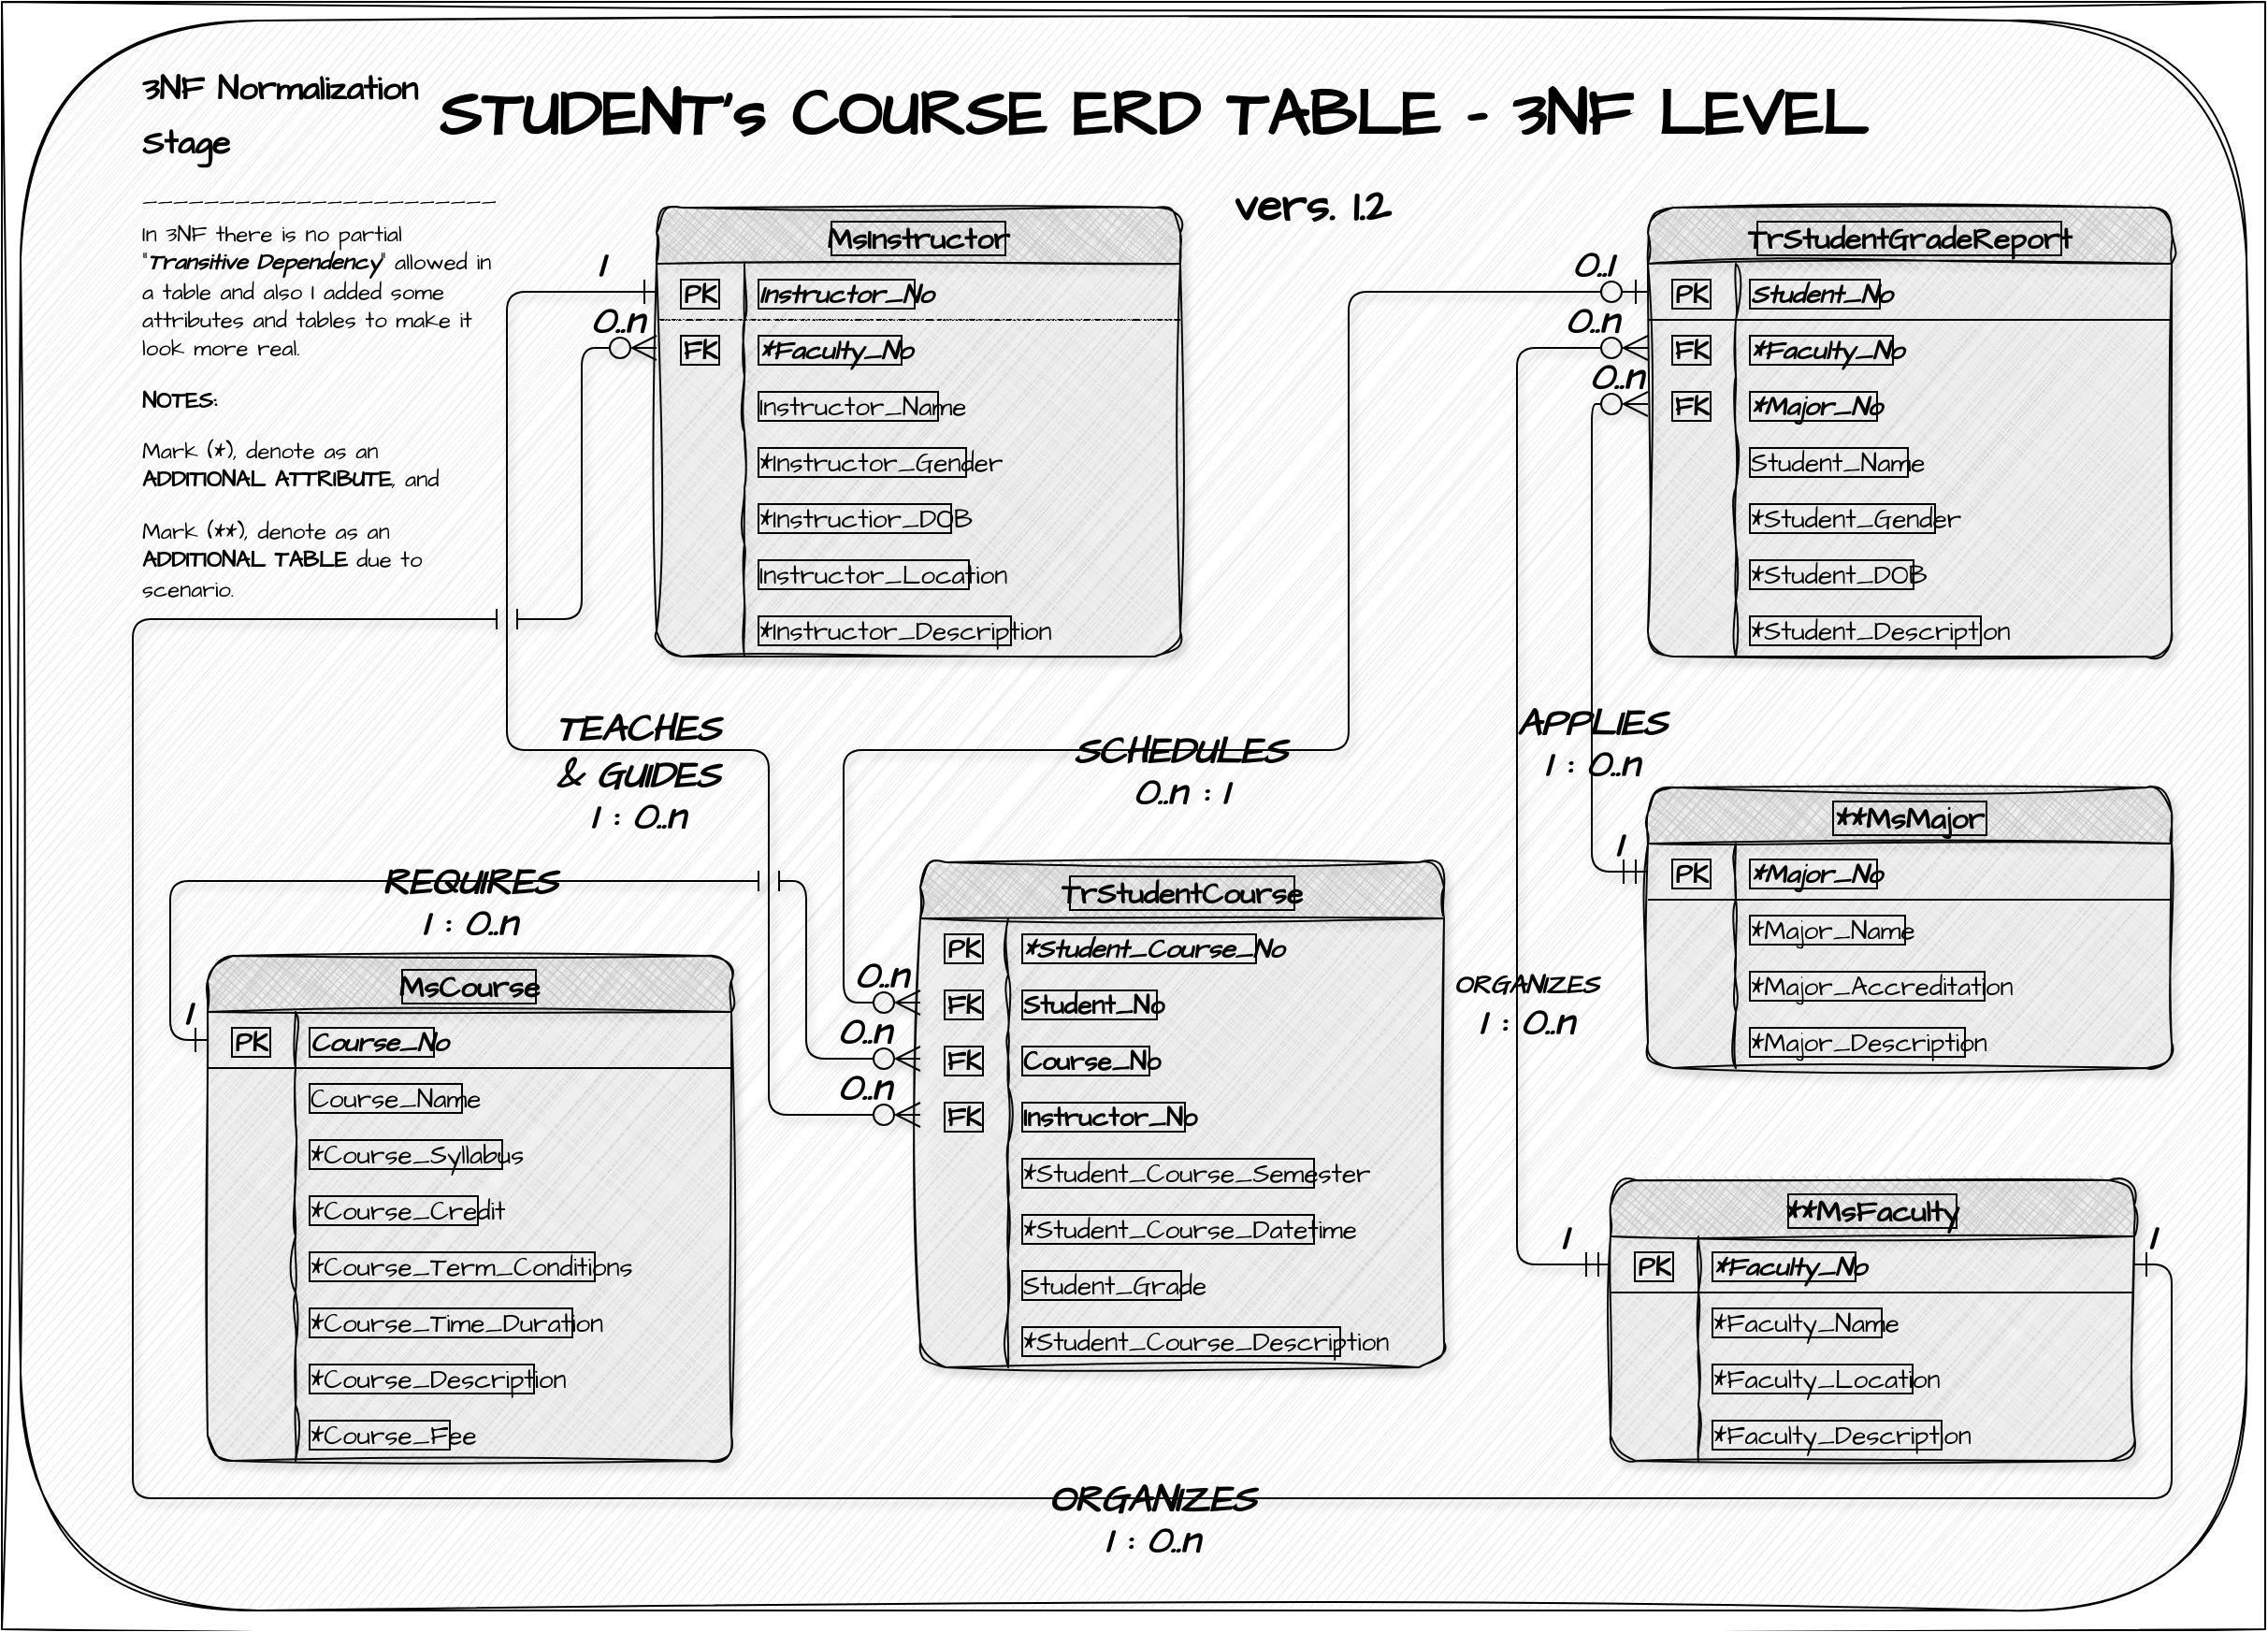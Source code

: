 <mxfile version="21.6.8" type="device">
  <diagram id="iq9X7A5lHrDmtyP4NCfF" name="STUDENT&#39;s COURSE ERD NORMALIZATION_2">
    <mxGraphModel dx="1418" dy="91" grid="1" gridSize="10" guides="1" tooltips="1" connect="1" arrows="1" fold="1" page="1" pageScale="1" pageWidth="1169" pageHeight="827" math="0" shadow="0">
      <root>
        <mxCell id="0" />
        <mxCell id="1" parent="0" />
        <mxCell id="TzZJqTmakssSdBD6UN6_-1" value="" style="group" parent="1" vertex="1" connectable="0">
          <mxGeometry x="10" y="840" width="1210" height="870" as="geometry" />
        </mxCell>
        <mxCell id="TzZJqTmakssSdBD6UN6_-2" value="" style="rounded=0;whiteSpace=wrap;html=1;fillColor=default;sketch=1;curveFitting=1;jiggle=2;fillStyle=auto;strokeColor=default;" parent="TzZJqTmakssSdBD6UN6_-1" vertex="1">
          <mxGeometry width="1210" height="870" as="geometry" />
        </mxCell>
        <mxCell id="TzZJqTmakssSdBD6UN6_-3" value="" style="rounded=1;whiteSpace=wrap;html=1;fillColor=#EBEBEB;sketch=1;curveFitting=1;jiggle=2;fillStyle=hachure;glass=0;" parent="TzZJqTmakssSdBD6UN6_-1" vertex="1">
          <mxGeometry x="10" y="10" width="1190" height="850" as="geometry" />
        </mxCell>
        <mxCell id="TzZJqTmakssSdBD6UN6_-4" value="" style="group;movable=1;resizable=1;rotatable=1;deletable=1;editable=1;locked=0;connectable=1;" parent="TzZJqTmakssSdBD6UN6_-1" vertex="1" connectable="0">
          <mxGeometry x="350" y="110" width="280" height="240" as="geometry" />
        </mxCell>
        <mxCell id="TzZJqTmakssSdBD6UN6_-5" value="" style="line;strokeWidth=1;rotatable=1;dashed=0;labelPosition=right;align=left;verticalAlign=middle;spacingTop=0;spacingLeft=6;points=[];portConstraint=eastwest;strokeColor=#000000;fontFamily=Architects Daughter;fontSize=14;labelBorderColor=default;labelBackgroundColor=none;fontSource=https%3A%2F%2Ffonts.googleapis.com%2Fcss%3Ffamily%3DArchitects%2BDaughter;movable=1;resizable=1;deletable=1;editable=1;locked=0;connectable=1;" parent="TzZJqTmakssSdBD6UN6_-4" vertex="1">
          <mxGeometry y="55" width="280" height="10" as="geometry" />
        </mxCell>
        <mxCell id="TzZJqTmakssSdBD6UN6_-6" value="MsInstructor" style="shape=table;startSize=30;container=1;collapsible=0;childLayout=tableLayout;fixedRows=1;rowLines=0;fontStyle=1;strokeColor=#050505;fontSize=16;fillColor=#C7C7C7;shadow=1;rounded=1;swimlaneFillColor=#F0F0F0;swimlaneLine=1;sketch=1;curveFitting=1;jiggle=2;fillStyle=cross-hatch;fontFamily=Architects Daughter;verticalAlign=middle;labelBorderColor=default;labelBackgroundColor=none;fontSource=https%3A%2F%2Ffonts.googleapis.com%2Fcss%3Ffamily%3DArchitects%2BDaughter;movable=1;resizable=1;rotatable=1;deletable=1;editable=1;locked=0;connectable=1;" parent="TzZJqTmakssSdBD6UN6_-4" vertex="1">
          <mxGeometry width="280" height="240" as="geometry" />
        </mxCell>
        <mxCell id="TzZJqTmakssSdBD6UN6_-7" value="" style="shape=tableRow;horizontal=0;startSize=0;swimlaneHead=0;swimlaneBody=0;top=0;left=0;bottom=0;right=0;collapsible=0;dropTarget=0;fillColor=none;points=[[0,0.5],[1,0.5]];portConstraint=eastwest;strokeColor=inherit;fontSize=14;fontFamily=Architects Daughter;verticalAlign=middle;labelBorderColor=default;labelBackgroundColor=none;fontSource=https%3A%2F%2Ffonts.googleapis.com%2Fcss%3Ffamily%3DArchitects%2BDaughter;movable=1;resizable=1;rotatable=1;deletable=1;editable=1;locked=0;connectable=1;" parent="TzZJqTmakssSdBD6UN6_-6" vertex="1">
          <mxGeometry y="30" width="280" height="30" as="geometry" />
        </mxCell>
        <mxCell id="TzZJqTmakssSdBD6UN6_-8" value="PK" style="shape=partialRectangle;connectable=1;fillColor=none;top=0;left=0;bottom=0;right=0;overflow=hidden;pointerEvents=1;strokeColor=inherit;fontSize=14;fontFamily=Architects Daughter;verticalAlign=middle;labelBorderColor=default;labelBackgroundColor=none;fontStyle=1;fontSource=https%3A%2F%2Ffonts.googleapis.com%2Fcss%3Ffamily%3DArchitects%2BDaughter;movable=1;resizable=1;rotatable=1;deletable=1;editable=1;locked=0;" parent="TzZJqTmakssSdBD6UN6_-7" vertex="1">
          <mxGeometry width="47" height="30" as="geometry">
            <mxRectangle width="47" height="30" as="alternateBounds" />
          </mxGeometry>
        </mxCell>
        <mxCell id="TzZJqTmakssSdBD6UN6_-9" value="Instructor_No" style="shape=partialRectangle;connectable=1;fillColor=none;top=0;left=0;bottom=0;right=0;align=left;spacingLeft=6;overflow=hidden;strokeColor=inherit;fontSize=14;fontFamily=Architects Daughter;verticalAlign=middle;labelBorderColor=default;labelBackgroundColor=none;fontStyle=3;fontSource=https%3A%2F%2Ffonts.googleapis.com%2Fcss%3Ffamily%3DArchitects%2BDaughter;movable=1;resizable=1;rotatable=1;deletable=1;editable=1;locked=0;" parent="TzZJqTmakssSdBD6UN6_-7" vertex="1">
          <mxGeometry x="47" width="233" height="30" as="geometry">
            <mxRectangle width="233" height="30" as="alternateBounds" />
          </mxGeometry>
        </mxCell>
        <mxCell id="TzZJqTmakssSdBD6UN6_-10" value="" style="shape=tableRow;horizontal=0;startSize=0;swimlaneHead=0;swimlaneBody=0;top=0;left=0;bottom=0;right=0;collapsible=0;dropTarget=0;fillColor=none;points=[[0,0.5],[1,0.5]];portConstraint=eastwest;strokeColor=inherit;fontSize=14;fontFamily=Architects Daughter;verticalAlign=middle;labelBorderColor=default;labelBackgroundColor=none;fontSource=https%3A%2F%2Ffonts.googleapis.com%2Fcss%3Ffamily%3DArchitects%2BDaughter;movable=1;resizable=1;rotatable=1;deletable=1;editable=1;locked=0;connectable=1;" parent="TzZJqTmakssSdBD6UN6_-6" vertex="1">
          <mxGeometry y="60" width="280" height="30" as="geometry" />
        </mxCell>
        <mxCell id="TzZJqTmakssSdBD6UN6_-11" value="FK" style="shape=partialRectangle;connectable=1;fillColor=none;top=0;left=0;bottom=0;right=0;overflow=hidden;strokeColor=inherit;fontSize=14;fontFamily=Architects Daughter;verticalAlign=middle;labelBorderColor=default;labelBackgroundColor=none;fontStyle=1;fontSource=https%3A%2F%2Ffonts.googleapis.com%2Fcss%3Ffamily%3DArchitects%2BDaughter;movable=1;resizable=1;rotatable=1;deletable=1;editable=1;locked=0;" parent="TzZJqTmakssSdBD6UN6_-10" vertex="1">
          <mxGeometry width="47" height="30" as="geometry">
            <mxRectangle width="47" height="30" as="alternateBounds" />
          </mxGeometry>
        </mxCell>
        <mxCell id="TzZJqTmakssSdBD6UN6_-12" value="*Faculty_No" style="shape=partialRectangle;connectable=1;fillColor=none;top=0;left=0;bottom=0;right=0;align=left;spacingLeft=6;overflow=hidden;strokeColor=inherit;fontSize=14;fontFamily=Architects Daughter;verticalAlign=middle;labelBorderColor=default;labelBackgroundColor=none;fontStyle=3;fontSource=https%3A%2F%2Ffonts.googleapis.com%2Fcss%3Ffamily%3DArchitects%2BDaughter;movable=1;resizable=1;rotatable=1;deletable=1;editable=1;locked=0;" parent="TzZJqTmakssSdBD6UN6_-10" vertex="1">
          <mxGeometry x="47" width="233" height="30" as="geometry">
            <mxRectangle width="233" height="30" as="alternateBounds" />
          </mxGeometry>
        </mxCell>
        <mxCell id="TzZJqTmakssSdBD6UN6_-13" value="" style="shape=tableRow;horizontal=0;startSize=0;swimlaneHead=0;swimlaneBody=0;top=0;left=0;bottom=0;right=0;collapsible=0;dropTarget=0;fillColor=none;points=[[0,0.5],[1,0.5]];portConstraint=eastwest;strokeColor=inherit;fontSize=14;fontFamily=Architects Daughter;verticalAlign=middle;labelBorderColor=default;labelBackgroundColor=none;fontSource=https%3A%2F%2Ffonts.googleapis.com%2Fcss%3Ffamily%3DArchitects%2BDaughter;movable=1;resizable=1;rotatable=1;deletable=1;editable=1;locked=0;connectable=1;" parent="TzZJqTmakssSdBD6UN6_-6" vertex="1">
          <mxGeometry y="90" width="280" height="30" as="geometry" />
        </mxCell>
        <mxCell id="TzZJqTmakssSdBD6UN6_-14" value="" style="shape=partialRectangle;connectable=1;fillColor=none;top=0;left=0;bottom=0;right=0;overflow=hidden;strokeColor=inherit;fontSize=14;fontFamily=Architects Daughter;verticalAlign=middle;labelBorderColor=default;labelBackgroundColor=none;fontSource=https%3A%2F%2Ffonts.googleapis.com%2Fcss%3Ffamily%3DArchitects%2BDaughter;movable=1;resizable=1;rotatable=1;deletable=1;editable=1;locked=0;" parent="TzZJqTmakssSdBD6UN6_-13" vertex="1">
          <mxGeometry width="47" height="30" as="geometry">
            <mxRectangle width="47" height="30" as="alternateBounds" />
          </mxGeometry>
        </mxCell>
        <mxCell id="TzZJqTmakssSdBD6UN6_-15" value="Instructor_Name" style="shape=partialRectangle;connectable=1;fillColor=none;top=0;left=0;bottom=0;right=0;align=left;spacingLeft=6;overflow=hidden;strokeColor=inherit;fontSize=14;fontFamily=Architects Daughter;verticalAlign=middle;labelBorderColor=default;labelBackgroundColor=none;fontSource=https%3A%2F%2Ffonts.googleapis.com%2Fcss%3Ffamily%3DArchitects%2BDaughter;movable=1;resizable=1;rotatable=1;deletable=1;editable=1;locked=0;" parent="TzZJqTmakssSdBD6UN6_-13" vertex="1">
          <mxGeometry x="47" width="233" height="30" as="geometry">
            <mxRectangle width="233" height="30" as="alternateBounds" />
          </mxGeometry>
        </mxCell>
        <mxCell id="TzZJqTmakssSdBD6UN6_-16" value="" style="shape=tableRow;horizontal=0;startSize=0;swimlaneHead=0;swimlaneBody=0;top=0;left=0;bottom=0;right=0;collapsible=0;dropTarget=0;fillColor=none;points=[[0,0.5],[1,0.5]];portConstraint=eastwest;strokeColor=inherit;fontSize=14;fontFamily=Architects Daughter;verticalAlign=middle;labelBorderColor=default;labelBackgroundColor=none;fontSource=https%3A%2F%2Ffonts.googleapis.com%2Fcss%3Ffamily%3DArchitects%2BDaughter;movable=1;resizable=1;rotatable=1;deletable=1;editable=1;locked=0;connectable=1;" parent="TzZJqTmakssSdBD6UN6_-6" vertex="1">
          <mxGeometry y="120" width="280" height="30" as="geometry" />
        </mxCell>
        <mxCell id="TzZJqTmakssSdBD6UN6_-17" value="" style="shape=partialRectangle;connectable=1;fillColor=none;top=0;left=0;bottom=0;right=0;overflow=hidden;pointerEvents=1;strokeColor=inherit;fontSize=14;fontFamily=Architects Daughter;verticalAlign=middle;labelBorderColor=default;labelBackgroundColor=none;fontSource=https%3A%2F%2Ffonts.googleapis.com%2Fcss%3Ffamily%3DArchitects%2BDaughter;movable=1;resizable=1;rotatable=1;deletable=1;editable=1;locked=0;" parent="TzZJqTmakssSdBD6UN6_-16" vertex="1">
          <mxGeometry width="47" height="30" as="geometry">
            <mxRectangle width="47" height="30" as="alternateBounds" />
          </mxGeometry>
        </mxCell>
        <mxCell id="TzZJqTmakssSdBD6UN6_-18" value="*Instructor_Gender" style="shape=partialRectangle;connectable=1;fillColor=none;top=0;left=0;bottom=0;right=0;align=left;spacingLeft=6;overflow=hidden;strokeColor=inherit;fontSize=14;fontFamily=Architects Daughter;verticalAlign=middle;labelBorderColor=default;labelBackgroundColor=none;fontSource=https%3A%2F%2Ffonts.googleapis.com%2Fcss%3Ffamily%3DArchitects%2BDaughter;movable=1;resizable=1;rotatable=1;deletable=1;editable=1;locked=0;" parent="TzZJqTmakssSdBD6UN6_-16" vertex="1">
          <mxGeometry x="47" width="233" height="30" as="geometry">
            <mxRectangle width="233" height="30" as="alternateBounds" />
          </mxGeometry>
        </mxCell>
        <mxCell id="TzZJqTmakssSdBD6UN6_-19" value="" style="shape=tableRow;horizontal=0;startSize=0;swimlaneHead=0;swimlaneBody=0;top=0;left=0;bottom=0;right=0;collapsible=0;dropTarget=0;fillColor=none;points=[[0,0.5],[1,0.5]];portConstraint=eastwest;strokeColor=inherit;fontSize=14;fontFamily=Architects Daughter;verticalAlign=middle;labelBorderColor=default;labelBackgroundColor=none;fontSource=https%3A%2F%2Ffonts.googleapis.com%2Fcss%3Ffamily%3DArchitects%2BDaughter;movable=1;resizable=1;rotatable=1;deletable=1;editable=1;locked=0;connectable=1;" parent="TzZJqTmakssSdBD6UN6_-6" vertex="1">
          <mxGeometry y="150" width="280" height="30" as="geometry" />
        </mxCell>
        <mxCell id="TzZJqTmakssSdBD6UN6_-20" value="" style="shape=partialRectangle;connectable=1;fillColor=none;top=0;left=0;bottom=0;right=0;overflow=hidden;strokeColor=inherit;fontSize=14;fontFamily=Architects Daughter;verticalAlign=middle;labelBorderColor=default;labelBackgroundColor=none;fontSource=https%3A%2F%2Ffonts.googleapis.com%2Fcss%3Ffamily%3DArchitects%2BDaughter;movable=1;resizable=1;rotatable=1;deletable=1;editable=1;locked=0;" parent="TzZJqTmakssSdBD6UN6_-19" vertex="1">
          <mxGeometry width="47" height="30" as="geometry">
            <mxRectangle width="47" height="30" as="alternateBounds" />
          </mxGeometry>
        </mxCell>
        <mxCell id="TzZJqTmakssSdBD6UN6_-21" value="*Instructior_DOB" style="shape=partialRectangle;connectable=1;fillColor=none;top=0;left=0;bottom=0;right=0;align=left;spacingLeft=6;overflow=hidden;strokeColor=inherit;fontSize=14;fontFamily=Architects Daughter;verticalAlign=middle;labelBorderColor=default;labelBackgroundColor=none;fontSource=https%3A%2F%2Ffonts.googleapis.com%2Fcss%3Ffamily%3DArchitects%2BDaughter;movable=1;resizable=1;rotatable=1;deletable=1;editable=1;locked=0;" parent="TzZJqTmakssSdBD6UN6_-19" vertex="1">
          <mxGeometry x="47" width="233" height="30" as="geometry">
            <mxRectangle width="233" height="30" as="alternateBounds" />
          </mxGeometry>
        </mxCell>
        <mxCell id="TzZJqTmakssSdBD6UN6_-22" value="" style="shape=tableRow;horizontal=0;startSize=0;swimlaneHead=0;swimlaneBody=0;top=0;left=0;bottom=0;right=0;collapsible=0;dropTarget=0;fillColor=none;points=[[0,0.5],[1,0.5]];portConstraint=eastwest;strokeColor=inherit;fontSize=14;fontFamily=Architects Daughter;verticalAlign=middle;labelBorderColor=default;labelBackgroundColor=none;fontSource=https%3A%2F%2Ffonts.googleapis.com%2Fcss%3Ffamily%3DArchitects%2BDaughter;movable=1;resizable=1;rotatable=1;deletable=1;editable=1;locked=0;connectable=1;" parent="TzZJqTmakssSdBD6UN6_-6" vertex="1">
          <mxGeometry y="180" width="280" height="30" as="geometry" />
        </mxCell>
        <mxCell id="TzZJqTmakssSdBD6UN6_-23" value="" style="shape=partialRectangle;connectable=1;fillColor=none;top=0;left=0;bottom=0;right=0;overflow=hidden;strokeColor=inherit;fontSize=14;fontFamily=Architects Daughter;verticalAlign=middle;labelBorderColor=default;labelBackgroundColor=none;fontSource=https%3A%2F%2Ffonts.googleapis.com%2Fcss%3Ffamily%3DArchitects%2BDaughter;movable=1;resizable=1;rotatable=1;deletable=1;editable=1;locked=0;" parent="TzZJqTmakssSdBD6UN6_-22" vertex="1">
          <mxGeometry width="47" height="30" as="geometry">
            <mxRectangle width="47" height="30" as="alternateBounds" />
          </mxGeometry>
        </mxCell>
        <mxCell id="TzZJqTmakssSdBD6UN6_-24" value="Instructor_Location" style="shape=partialRectangle;connectable=1;fillColor=none;top=0;left=0;bottom=0;right=0;align=left;spacingLeft=6;overflow=hidden;strokeColor=inherit;fontSize=14;fontFamily=Architects Daughter;verticalAlign=middle;labelBorderColor=default;labelBackgroundColor=none;fontSource=https%3A%2F%2Ffonts.googleapis.com%2Fcss%3Ffamily%3DArchitects%2BDaughter;movable=1;resizable=1;rotatable=1;deletable=1;editable=1;locked=0;" parent="TzZJqTmakssSdBD6UN6_-22" vertex="1">
          <mxGeometry x="47" width="233" height="30" as="geometry">
            <mxRectangle width="233" height="30" as="alternateBounds" />
          </mxGeometry>
        </mxCell>
        <mxCell id="TzZJqTmakssSdBD6UN6_-25" value="" style="shape=tableRow;horizontal=0;startSize=0;swimlaneHead=0;swimlaneBody=0;top=0;left=0;bottom=0;right=0;collapsible=0;dropTarget=0;fillColor=none;points=[[0,0.5],[1,0.5]];portConstraint=eastwest;strokeColor=inherit;fontSize=14;fontFamily=Architects Daughter;verticalAlign=middle;labelBorderColor=default;labelBackgroundColor=none;fontSource=https%3A%2F%2Ffonts.googleapis.com%2Fcss%3Ffamily%3DArchitects%2BDaughter;movable=1;resizable=1;rotatable=1;deletable=1;editable=1;locked=0;connectable=1;" parent="TzZJqTmakssSdBD6UN6_-6" vertex="1">
          <mxGeometry y="210" width="280" height="30" as="geometry" />
        </mxCell>
        <mxCell id="TzZJqTmakssSdBD6UN6_-26" value="" style="shape=partialRectangle;connectable=1;fillColor=none;top=0;left=0;bottom=0;right=0;overflow=hidden;strokeColor=inherit;fontSize=14;fontFamily=Architects Daughter;verticalAlign=middle;labelBorderColor=default;labelBackgroundColor=none;fontSource=https%3A%2F%2Ffonts.googleapis.com%2Fcss%3Ffamily%3DArchitects%2BDaughter;movable=1;resizable=1;rotatable=1;deletable=1;editable=1;locked=0;" parent="TzZJqTmakssSdBD6UN6_-25" vertex="1">
          <mxGeometry width="47" height="30" as="geometry">
            <mxRectangle width="47" height="30" as="alternateBounds" />
          </mxGeometry>
        </mxCell>
        <mxCell id="TzZJqTmakssSdBD6UN6_-27" value="*Instructor_Description" style="shape=partialRectangle;connectable=1;fillColor=none;top=0;left=0;bottom=0;right=0;align=left;spacingLeft=6;overflow=hidden;strokeColor=inherit;fontSize=14;fontFamily=Architects Daughter;verticalAlign=middle;labelBorderColor=default;labelBackgroundColor=none;fontSource=https%3A%2F%2Ffonts.googleapis.com%2Fcss%3Ffamily%3DArchitects%2BDaughter;movable=1;resizable=1;rotatable=1;deletable=1;editable=1;locked=0;" parent="TzZJqTmakssSdBD6UN6_-25" vertex="1">
          <mxGeometry x="47" width="233" height="30" as="geometry">
            <mxRectangle width="233" height="30" as="alternateBounds" />
          </mxGeometry>
        </mxCell>
        <mxCell id="TzZJqTmakssSdBD6UN6_-28" style="edgeStyle=orthogonalEdgeStyle;rounded=1;orthogonalLoop=1;jettySize=auto;html=1;entryX=0;entryY=0.5;entryDx=0;entryDy=0;exitX=0;exitY=0.5;exitDx=0;exitDy=0;shadow=1;jumpStyle=line;jumpSize=11;startSize=11;endSize=11;endArrow=ERzeroToMany;endFill=0;startArrow=ERone;startFill=0;movable=1;resizable=1;rotatable=1;deletable=1;editable=1;locked=0;connectable=1;" parent="TzZJqTmakssSdBD6UN6_-1" source="TzZJqTmakssSdBD6UN6_-7" target="TzZJqTmakssSdBD6UN6_-148" edge="1">
          <mxGeometry relative="1" as="geometry">
            <Array as="points">
              <mxPoint x="270" y="155" />
              <mxPoint x="270" y="400" />
              <mxPoint x="410" y="400" />
              <mxPoint x="410" y="595" />
            </Array>
            <mxPoint x="490" y="565" as="targetPoint" />
          </mxGeometry>
        </mxCell>
        <mxCell id="TzZJqTmakssSdBD6UN6_-29" style="edgeStyle=orthogonalEdgeStyle;rounded=1;orthogonalLoop=1;jettySize=auto;html=1;entryX=0;entryY=0.5;entryDx=0;entryDy=0;endArrow=ERzeroToMany;shadow=1;startSize=11;endSize=11;endFill=0;jumpStyle=line;jumpSize=11;exitX=1;exitY=0.5;exitDx=0;exitDy=0;startArrow=ERone;startFill=0;movable=1;resizable=1;rotatable=1;deletable=1;editable=1;locked=0;connectable=1;" parent="TzZJqTmakssSdBD6UN6_-1" source="TzZJqTmakssSdBD6UN6_-72" target="TzZJqTmakssSdBD6UN6_-10" edge="1">
          <mxGeometry relative="1" as="geometry">
            <Array as="points">
              <mxPoint x="1160" y="675" />
              <mxPoint x="1160" y="800" />
              <mxPoint x="70" y="800" />
              <mxPoint x="70" y="330" />
              <mxPoint x="310" y="330" />
              <mxPoint x="310" y="185" />
            </Array>
          </mxGeometry>
        </mxCell>
        <mxCell id="TzZJqTmakssSdBD6UN6_-30" value="" style="group;movable=1;resizable=1;rotatable=1;deletable=1;editable=1;locked=0;connectable=1;" parent="TzZJqTmakssSdBD6UN6_-1" vertex="1" connectable="0">
          <mxGeometry x="880" y="110" width="280" height="240" as="geometry" />
        </mxCell>
        <mxCell id="TzZJqTmakssSdBD6UN6_-31" value="TrStudentGradeReport" style="shape=table;startSize=30;container=1;collapsible=0;childLayout=tableLayout;fixedRows=1;rowLines=0;fontStyle=1;strokeColor=#050505;fontSize=16;fillColor=#C7C7C7;shadow=1;rounded=1;swimlaneFillColor=#F0F0F0;swimlaneLine=1;sketch=1;curveFitting=1;jiggle=2;fillStyle=cross-hatch;fontFamily=Architects Daughter;verticalAlign=middle;labelBorderColor=default;labelBackgroundColor=none;fontSource=https%3A%2F%2Ffonts.googleapis.com%2Fcss%3Ffamily%3DArchitects%2BDaughter;movable=1;resizable=1;rotatable=1;deletable=1;editable=1;locked=0;connectable=1;" parent="TzZJqTmakssSdBD6UN6_-30" vertex="1">
          <mxGeometry width="280" height="240" as="geometry" />
        </mxCell>
        <mxCell id="TzZJqTmakssSdBD6UN6_-32" value="" style="shape=tableRow;horizontal=0;startSize=0;swimlaneHead=0;swimlaneBody=0;top=0;left=0;bottom=0;right=0;collapsible=0;dropTarget=0;fillColor=none;points=[[0,0.5],[1,0.5]];portConstraint=eastwest;strokeColor=inherit;fontSize=14;fontFamily=Architects Daughter;verticalAlign=middle;labelBorderColor=default;labelBackgroundColor=none;fontSource=https%3A%2F%2Ffonts.googleapis.com%2Fcss%3Ffamily%3DArchitects%2BDaughter;movable=1;resizable=1;rotatable=1;deletable=1;editable=1;locked=0;connectable=1;" parent="TzZJqTmakssSdBD6UN6_-31" vertex="1">
          <mxGeometry y="30" width="280" height="30" as="geometry" />
        </mxCell>
        <mxCell id="TzZJqTmakssSdBD6UN6_-33" value="PK" style="shape=partialRectangle;connectable=1;fillColor=none;top=0;left=0;bottom=0;right=0;overflow=hidden;pointerEvents=1;strokeColor=inherit;fontSize=14;fontFamily=Architects Daughter;verticalAlign=middle;labelBorderColor=default;labelBackgroundColor=none;fontStyle=1;fontSource=https%3A%2F%2Ffonts.googleapis.com%2Fcss%3Ffamily%3DArchitects%2BDaughter;movable=1;resizable=1;rotatable=1;deletable=1;editable=1;locked=0;" parent="TzZJqTmakssSdBD6UN6_-32" vertex="1">
          <mxGeometry width="47" height="30" as="geometry">
            <mxRectangle width="47" height="30" as="alternateBounds" />
          </mxGeometry>
        </mxCell>
        <mxCell id="TzZJqTmakssSdBD6UN6_-34" value="Student_No" style="shape=partialRectangle;connectable=1;fillColor=none;top=0;left=0;bottom=0;right=0;align=left;spacingLeft=6;overflow=hidden;strokeColor=inherit;fontSize=14;fontFamily=Architects Daughter;verticalAlign=middle;labelBorderColor=default;labelBackgroundColor=none;fontStyle=3;fontSource=https%3A%2F%2Ffonts.googleapis.com%2Fcss%3Ffamily%3DArchitects%2BDaughter;movable=1;resizable=1;rotatable=1;deletable=1;editable=1;locked=0;" parent="TzZJqTmakssSdBD6UN6_-32" vertex="1">
          <mxGeometry x="47" width="233" height="30" as="geometry">
            <mxRectangle width="233" height="30" as="alternateBounds" />
          </mxGeometry>
        </mxCell>
        <mxCell id="TzZJqTmakssSdBD6UN6_-35" value="" style="shape=tableRow;horizontal=0;startSize=0;swimlaneHead=0;swimlaneBody=0;top=0;left=0;bottom=0;right=0;collapsible=0;dropTarget=0;fillColor=none;points=[[0,0.5],[1,0.5]];portConstraint=eastwest;strokeColor=inherit;fontSize=14;fontFamily=Architects Daughter;verticalAlign=middle;labelBorderColor=default;labelBackgroundColor=none;fontSource=https%3A%2F%2Ffonts.googleapis.com%2Fcss%3Ffamily%3DArchitects%2BDaughter;movable=1;resizable=1;rotatable=1;deletable=1;editable=1;locked=0;connectable=1;" parent="TzZJqTmakssSdBD6UN6_-31" vertex="1">
          <mxGeometry y="60" width="280" height="30" as="geometry" />
        </mxCell>
        <mxCell id="TzZJqTmakssSdBD6UN6_-36" value="FK" style="shape=partialRectangle;connectable=1;fillColor=none;top=0;left=0;bottom=0;right=0;overflow=hidden;strokeColor=inherit;fontSize=14;fontFamily=Architects Daughter;verticalAlign=middle;labelBorderColor=default;labelBackgroundColor=none;fontStyle=1;fontSource=https%3A%2F%2Ffonts.googleapis.com%2Fcss%3Ffamily%3DArchitects%2BDaughter;movable=1;resizable=1;rotatable=1;deletable=1;editable=1;locked=0;" parent="TzZJqTmakssSdBD6UN6_-35" vertex="1">
          <mxGeometry width="47" height="30" as="geometry">
            <mxRectangle width="47" height="30" as="alternateBounds" />
          </mxGeometry>
        </mxCell>
        <mxCell id="TzZJqTmakssSdBD6UN6_-37" value="*Faculty_No" style="shape=partialRectangle;connectable=1;fillColor=none;top=0;left=0;bottom=0;right=0;align=left;spacingLeft=6;overflow=hidden;strokeColor=inherit;fontSize=14;fontFamily=Architects Daughter;verticalAlign=middle;labelBorderColor=default;labelBackgroundColor=none;fontStyle=3;fontSource=https%3A%2F%2Ffonts.googleapis.com%2Fcss%3Ffamily%3DArchitects%2BDaughter;movable=1;resizable=1;rotatable=1;deletable=1;editable=1;locked=0;" parent="TzZJqTmakssSdBD6UN6_-35" vertex="1">
          <mxGeometry x="47" width="233" height="30" as="geometry">
            <mxRectangle width="233" height="30" as="alternateBounds" />
          </mxGeometry>
        </mxCell>
        <mxCell id="TzZJqTmakssSdBD6UN6_-38" value="" style="shape=tableRow;horizontal=0;startSize=0;swimlaneHead=0;swimlaneBody=0;top=0;left=0;bottom=0;right=0;collapsible=0;dropTarget=0;fillColor=none;points=[[0,0.5],[1,0.5]];portConstraint=eastwest;strokeColor=inherit;fontSize=14;fontFamily=Architects Daughter;verticalAlign=middle;labelBorderColor=default;labelBackgroundColor=none;fontSource=https%3A%2F%2Ffonts.googleapis.com%2Fcss%3Ffamily%3DArchitects%2BDaughter;movable=1;resizable=1;rotatable=1;deletable=1;editable=1;locked=0;connectable=1;" parent="TzZJqTmakssSdBD6UN6_-31" vertex="1">
          <mxGeometry y="90" width="280" height="30" as="geometry" />
        </mxCell>
        <mxCell id="TzZJqTmakssSdBD6UN6_-39" value="FK" style="shape=partialRectangle;connectable=1;fillColor=none;top=0;left=0;bottom=0;right=0;overflow=hidden;strokeColor=inherit;fontSize=14;fontFamily=Architects Daughter;verticalAlign=middle;labelBorderColor=default;labelBackgroundColor=none;fontStyle=1;fontSource=https%3A%2F%2Ffonts.googleapis.com%2Fcss%3Ffamily%3DArchitects%2BDaughter;movable=1;resizable=1;rotatable=1;deletable=1;editable=1;locked=0;" parent="TzZJqTmakssSdBD6UN6_-38" vertex="1">
          <mxGeometry width="47" height="30" as="geometry">
            <mxRectangle width="47" height="30" as="alternateBounds" />
          </mxGeometry>
        </mxCell>
        <mxCell id="TzZJqTmakssSdBD6UN6_-40" value="*Major_No" style="shape=partialRectangle;connectable=1;fillColor=none;top=0;left=0;bottom=0;right=0;align=left;spacingLeft=6;overflow=hidden;strokeColor=inherit;fontSize=14;fontFamily=Architects Daughter;verticalAlign=middle;labelBorderColor=default;labelBackgroundColor=none;fontStyle=3;fontSource=https%3A%2F%2Ffonts.googleapis.com%2Fcss%3Ffamily%3DArchitects%2BDaughter;movable=1;resizable=1;rotatable=1;deletable=1;editable=1;locked=0;" parent="TzZJqTmakssSdBD6UN6_-38" vertex="1">
          <mxGeometry x="47" width="233" height="30" as="geometry">
            <mxRectangle width="233" height="30" as="alternateBounds" />
          </mxGeometry>
        </mxCell>
        <mxCell id="TzZJqTmakssSdBD6UN6_-41" value="" style="shape=tableRow;horizontal=0;startSize=0;swimlaneHead=0;swimlaneBody=0;top=0;left=0;bottom=0;right=0;collapsible=0;dropTarget=0;fillColor=none;points=[[0,0.5],[1,0.5]];portConstraint=eastwest;strokeColor=inherit;fontSize=14;fontFamily=Architects Daughter;verticalAlign=middle;labelBorderColor=default;labelBackgroundColor=none;fontSource=https%3A%2F%2Ffonts.googleapis.com%2Fcss%3Ffamily%3DArchitects%2BDaughter;movable=1;resizable=1;rotatable=1;deletable=1;editable=1;locked=0;connectable=1;" parent="TzZJqTmakssSdBD6UN6_-31" vertex="1">
          <mxGeometry y="120" width="280" height="30" as="geometry" />
        </mxCell>
        <mxCell id="TzZJqTmakssSdBD6UN6_-42" value="" style="shape=partialRectangle;connectable=1;fillColor=none;top=0;left=0;bottom=0;right=0;overflow=hidden;strokeColor=inherit;fontSize=14;fontFamily=Architects Daughter;verticalAlign=middle;labelBorderColor=default;labelBackgroundColor=none;fontSource=https%3A%2F%2Ffonts.googleapis.com%2Fcss%3Ffamily%3DArchitects%2BDaughter;movable=1;resizable=1;rotatable=1;deletable=1;editable=1;locked=0;" parent="TzZJqTmakssSdBD6UN6_-41" vertex="1">
          <mxGeometry width="47" height="30" as="geometry">
            <mxRectangle width="47" height="30" as="alternateBounds" />
          </mxGeometry>
        </mxCell>
        <mxCell id="TzZJqTmakssSdBD6UN6_-43" value="Student_Name" style="shape=partialRectangle;connectable=1;fillColor=none;top=0;left=0;bottom=0;right=0;align=left;spacingLeft=6;overflow=hidden;strokeColor=inherit;fontSize=14;fontFamily=Architects Daughter;verticalAlign=middle;labelBorderColor=default;labelBackgroundColor=none;fontSource=https%3A%2F%2Ffonts.googleapis.com%2Fcss%3Ffamily%3DArchitects%2BDaughter;movable=1;resizable=1;rotatable=1;deletable=1;editable=1;locked=0;" parent="TzZJqTmakssSdBD6UN6_-41" vertex="1">
          <mxGeometry x="47" width="233" height="30" as="geometry">
            <mxRectangle width="233" height="30" as="alternateBounds" />
          </mxGeometry>
        </mxCell>
        <mxCell id="TzZJqTmakssSdBD6UN6_-44" value="" style="shape=tableRow;horizontal=0;startSize=0;swimlaneHead=0;swimlaneBody=0;top=0;left=0;bottom=0;right=0;collapsible=0;dropTarget=0;fillColor=none;points=[[0,0.5],[1,0.5]];portConstraint=eastwest;strokeColor=inherit;fontSize=14;fontFamily=Architects Daughter;verticalAlign=middle;labelBorderColor=default;labelBackgroundColor=none;fontSource=https%3A%2F%2Ffonts.googleapis.com%2Fcss%3Ffamily%3DArchitects%2BDaughter;movable=1;resizable=1;rotatable=1;deletable=1;editable=1;locked=0;connectable=1;" parent="TzZJqTmakssSdBD6UN6_-31" vertex="1">
          <mxGeometry y="150" width="280" height="30" as="geometry" />
        </mxCell>
        <mxCell id="TzZJqTmakssSdBD6UN6_-45" value="" style="shape=partialRectangle;connectable=1;fillColor=none;top=0;left=0;bottom=0;right=0;overflow=hidden;strokeColor=inherit;fontSize=14;fontFamily=Architects Daughter;verticalAlign=middle;labelBorderColor=default;labelBackgroundColor=none;fontSource=https%3A%2F%2Ffonts.googleapis.com%2Fcss%3Ffamily%3DArchitects%2BDaughter;movable=1;resizable=1;rotatable=1;deletable=1;editable=1;locked=0;" parent="TzZJqTmakssSdBD6UN6_-44" vertex="1">
          <mxGeometry width="47" height="30" as="geometry">
            <mxRectangle width="47" height="30" as="alternateBounds" />
          </mxGeometry>
        </mxCell>
        <mxCell id="TzZJqTmakssSdBD6UN6_-46" value="*Student_Gender" style="shape=partialRectangle;connectable=1;fillColor=none;top=0;left=0;bottom=0;right=0;align=left;spacingLeft=6;overflow=hidden;strokeColor=inherit;fontSize=14;fontFamily=Architects Daughter;verticalAlign=middle;labelBorderColor=default;labelBackgroundColor=none;fontSource=https%3A%2F%2Ffonts.googleapis.com%2Fcss%3Ffamily%3DArchitects%2BDaughter;movable=1;resizable=1;rotatable=1;deletable=1;editable=1;locked=0;" parent="TzZJqTmakssSdBD6UN6_-44" vertex="1">
          <mxGeometry x="47" width="233" height="30" as="geometry">
            <mxRectangle width="233" height="30" as="alternateBounds" />
          </mxGeometry>
        </mxCell>
        <mxCell id="TzZJqTmakssSdBD6UN6_-47" value="" style="shape=tableRow;horizontal=0;startSize=0;swimlaneHead=0;swimlaneBody=0;top=0;left=0;bottom=0;right=0;collapsible=0;dropTarget=0;fillColor=none;points=[[0,0.5],[1,0.5]];portConstraint=eastwest;strokeColor=inherit;fontSize=14;fontFamily=Architects Daughter;verticalAlign=middle;labelBorderColor=default;labelBackgroundColor=none;fontSource=https%3A%2F%2Ffonts.googleapis.com%2Fcss%3Ffamily%3DArchitects%2BDaughter;movable=1;resizable=1;rotatable=1;deletable=1;editable=1;locked=0;connectable=1;" parent="TzZJqTmakssSdBD6UN6_-31" vertex="1">
          <mxGeometry y="180" width="280" height="30" as="geometry" />
        </mxCell>
        <mxCell id="TzZJqTmakssSdBD6UN6_-48" value="" style="shape=partialRectangle;connectable=1;fillColor=none;top=0;left=0;bottom=0;right=0;overflow=hidden;pointerEvents=1;strokeColor=inherit;fontSize=14;fontFamily=Architects Daughter;verticalAlign=middle;labelBorderColor=default;labelBackgroundColor=none;fontSource=https%3A%2F%2Ffonts.googleapis.com%2Fcss%3Ffamily%3DArchitects%2BDaughter;movable=1;resizable=1;rotatable=1;deletable=1;editable=1;locked=0;" parent="TzZJqTmakssSdBD6UN6_-47" vertex="1">
          <mxGeometry width="47" height="30" as="geometry">
            <mxRectangle width="47" height="30" as="alternateBounds" />
          </mxGeometry>
        </mxCell>
        <mxCell id="TzZJqTmakssSdBD6UN6_-49" value="*Student_DOB" style="shape=partialRectangle;connectable=1;fillColor=none;top=0;left=0;bottom=0;right=0;align=left;spacingLeft=6;overflow=hidden;strokeColor=inherit;fontSize=14;fontFamily=Architects Daughter;verticalAlign=middle;labelBorderColor=default;labelBackgroundColor=none;fontSource=https%3A%2F%2Ffonts.googleapis.com%2Fcss%3Ffamily%3DArchitects%2BDaughter;movable=1;resizable=1;rotatable=1;deletable=1;editable=1;locked=0;" parent="TzZJqTmakssSdBD6UN6_-47" vertex="1">
          <mxGeometry x="47" width="233" height="30" as="geometry">
            <mxRectangle width="233" height="30" as="alternateBounds" />
          </mxGeometry>
        </mxCell>
        <mxCell id="TzZJqTmakssSdBD6UN6_-50" value="" style="shape=tableRow;horizontal=0;startSize=0;swimlaneHead=0;swimlaneBody=0;top=0;left=0;bottom=0;right=0;collapsible=0;dropTarget=0;fillColor=none;points=[[0,0.5],[1,0.5]];portConstraint=eastwest;strokeColor=inherit;fontSize=14;fontFamily=Architects Daughter;verticalAlign=middle;labelBorderColor=default;labelBackgroundColor=none;fontSource=https%3A%2F%2Ffonts.googleapis.com%2Fcss%3Ffamily%3DArchitects%2BDaughter;movable=1;resizable=1;rotatable=1;deletable=1;editable=1;locked=0;connectable=1;" parent="TzZJqTmakssSdBD6UN6_-31" vertex="1">
          <mxGeometry y="210" width="280" height="30" as="geometry" />
        </mxCell>
        <mxCell id="TzZJqTmakssSdBD6UN6_-51" value="" style="shape=partialRectangle;connectable=1;fillColor=none;top=0;left=0;bottom=0;right=0;overflow=hidden;strokeColor=inherit;fontSize=14;fontFamily=Architects Daughter;verticalAlign=middle;labelBorderColor=default;labelBackgroundColor=none;fontSource=https%3A%2F%2Ffonts.googleapis.com%2Fcss%3Ffamily%3DArchitects%2BDaughter;movable=1;resizable=1;rotatable=1;deletable=1;editable=1;locked=0;" parent="TzZJqTmakssSdBD6UN6_-50" vertex="1">
          <mxGeometry width="47" height="30" as="geometry">
            <mxRectangle width="47" height="30" as="alternateBounds" />
          </mxGeometry>
        </mxCell>
        <mxCell id="TzZJqTmakssSdBD6UN6_-52" value="*Student_Description" style="shape=partialRectangle;connectable=1;fillColor=none;top=0;left=0;bottom=0;right=0;align=left;spacingLeft=6;overflow=hidden;strokeColor=inherit;fontSize=14;fontFamily=Architects Daughter;verticalAlign=middle;labelBorderColor=default;labelBackgroundColor=none;fontSource=https%3A%2F%2Ffonts.googleapis.com%2Fcss%3Ffamily%3DArchitects%2BDaughter;movable=1;resizable=1;rotatable=1;deletable=1;editable=1;locked=0;" parent="TzZJqTmakssSdBD6UN6_-50" vertex="1">
          <mxGeometry x="47" width="233" height="30" as="geometry">
            <mxRectangle width="233" height="30" as="alternateBounds" />
          </mxGeometry>
        </mxCell>
        <mxCell id="TzZJqTmakssSdBD6UN6_-53" value="" style="line;strokeWidth=1;rotatable=1;dashed=0;labelPosition=right;align=left;verticalAlign=middle;spacingTop=0;spacingLeft=6;points=[];portConstraint=eastwest;strokeColor=#000000;fontFamily=Architects Daughter;fontSize=14;labelBorderColor=default;labelBackgroundColor=none;fontSource=https%3A%2F%2Ffonts.googleapis.com%2Fcss%3Ffamily%3DArchitects%2BDaughter;movable=1;resizable=1;deletable=1;editable=1;locked=0;connectable=1;" parent="TzZJqTmakssSdBD6UN6_-30" vertex="1">
          <mxGeometry y="55" width="280" height="10" as="geometry" />
        </mxCell>
        <mxCell id="TzZJqTmakssSdBD6UN6_-54" value="" style="group;movable=1;resizable=1;rotatable=1;deletable=1;editable=1;locked=0;connectable=1;" parent="TzZJqTmakssSdBD6UN6_-1" vertex="1" connectable="0">
          <mxGeometry x="880" y="420" width="280" height="150" as="geometry" />
        </mxCell>
        <mxCell id="TzZJqTmakssSdBD6UN6_-55" value="**MsMajor" style="shape=table;startSize=30;container=1;collapsible=0;childLayout=tableLayout;fixedRows=1;rowLines=0;fontStyle=1;strokeColor=#050505;fontSize=16;fillColor=#C7C7C7;shadow=1;rounded=1;swimlaneFillColor=#F0F0F0;swimlaneLine=1;sketch=1;curveFitting=1;jiggle=2;fillStyle=cross-hatch;fontFamily=Architects Daughter;verticalAlign=middle;labelBorderColor=default;labelBackgroundColor=none;fontSource=https%3A%2F%2Ffonts.googleapis.com%2Fcss%3Ffamily%3DArchitects%2BDaughter;movable=1;resizable=1;rotatable=1;deletable=1;editable=1;locked=0;connectable=1;" parent="TzZJqTmakssSdBD6UN6_-54" vertex="1">
          <mxGeometry width="280" height="150" as="geometry" />
        </mxCell>
        <mxCell id="TzZJqTmakssSdBD6UN6_-56" value="" style="shape=tableRow;horizontal=0;startSize=0;swimlaneHead=0;swimlaneBody=0;top=0;left=0;bottom=0;right=0;collapsible=0;dropTarget=0;fillColor=none;points=[[0,0.5],[1,0.5]];portConstraint=eastwest;strokeColor=inherit;fontSize=14;fontFamily=Architects Daughter;verticalAlign=middle;labelBorderColor=default;labelBackgroundColor=none;fontSource=https%3A%2F%2Ffonts.googleapis.com%2Fcss%3Ffamily%3DArchitects%2BDaughter;movable=1;resizable=1;rotatable=1;deletable=1;editable=1;locked=0;connectable=1;" parent="TzZJqTmakssSdBD6UN6_-55" vertex="1">
          <mxGeometry y="30" width="280" height="30" as="geometry" />
        </mxCell>
        <mxCell id="TzZJqTmakssSdBD6UN6_-57" value="PK" style="shape=partialRectangle;connectable=1;fillColor=none;top=0;left=0;bottom=0;right=0;overflow=hidden;pointerEvents=1;strokeColor=inherit;fontSize=14;fontFamily=Architects Daughter;verticalAlign=middle;labelBorderColor=default;labelBackgroundColor=none;fontStyle=1;fontSource=https%3A%2F%2Ffonts.googleapis.com%2Fcss%3Ffamily%3DArchitects%2BDaughter;movable=1;resizable=1;rotatable=1;deletable=1;editable=1;locked=0;" parent="TzZJqTmakssSdBD6UN6_-56" vertex="1">
          <mxGeometry width="47" height="30" as="geometry">
            <mxRectangle width="47" height="30" as="alternateBounds" />
          </mxGeometry>
        </mxCell>
        <mxCell id="TzZJqTmakssSdBD6UN6_-58" value="*Major_No" style="shape=partialRectangle;connectable=1;fillColor=none;top=0;left=0;bottom=0;right=0;align=left;spacingLeft=6;overflow=hidden;strokeColor=inherit;fontSize=14;fontFamily=Architects Daughter;verticalAlign=middle;labelBorderColor=default;labelBackgroundColor=none;fontStyle=3;fontSource=https%3A%2F%2Ffonts.googleapis.com%2Fcss%3Ffamily%3DArchitects%2BDaughter;movable=1;resizable=1;rotatable=1;deletable=1;editable=1;locked=0;" parent="TzZJqTmakssSdBD6UN6_-56" vertex="1">
          <mxGeometry x="47" width="233" height="30" as="geometry">
            <mxRectangle width="233" height="30" as="alternateBounds" />
          </mxGeometry>
        </mxCell>
        <mxCell id="TzZJqTmakssSdBD6UN6_-59" value="" style="shape=tableRow;horizontal=0;startSize=0;swimlaneHead=0;swimlaneBody=0;top=0;left=0;bottom=0;right=0;collapsible=0;dropTarget=0;fillColor=none;points=[[0,0.5],[1,0.5]];portConstraint=eastwest;strokeColor=inherit;fontSize=14;fontFamily=Architects Daughter;verticalAlign=middle;labelBorderColor=default;labelBackgroundColor=none;fontSource=https%3A%2F%2Ffonts.googleapis.com%2Fcss%3Ffamily%3DArchitects%2BDaughter;movable=1;resizable=1;rotatable=1;deletable=1;editable=1;locked=0;connectable=1;" parent="TzZJqTmakssSdBD6UN6_-55" vertex="1">
          <mxGeometry y="60" width="280" height="30" as="geometry" />
        </mxCell>
        <mxCell id="TzZJqTmakssSdBD6UN6_-60" value="" style="shape=partialRectangle;connectable=1;fillColor=none;top=0;left=0;bottom=0;right=0;overflow=hidden;strokeColor=inherit;fontSize=14;fontFamily=Architects Daughter;verticalAlign=middle;labelBorderColor=default;labelBackgroundColor=none;fontSource=https%3A%2F%2Ffonts.googleapis.com%2Fcss%3Ffamily%3DArchitects%2BDaughter;movable=1;resizable=1;rotatable=1;deletable=1;editable=1;locked=0;" parent="TzZJqTmakssSdBD6UN6_-59" vertex="1">
          <mxGeometry width="47" height="30" as="geometry">
            <mxRectangle width="47" height="30" as="alternateBounds" />
          </mxGeometry>
        </mxCell>
        <mxCell id="TzZJqTmakssSdBD6UN6_-61" value="*Major_Name" style="shape=partialRectangle;connectable=1;fillColor=none;top=0;left=0;bottom=0;right=0;align=left;spacingLeft=6;overflow=hidden;strokeColor=inherit;fontSize=14;fontFamily=Architects Daughter;verticalAlign=middle;labelBorderColor=default;labelBackgroundColor=none;fontSource=https%3A%2F%2Ffonts.googleapis.com%2Fcss%3Ffamily%3DArchitects%2BDaughter;movable=1;resizable=1;rotatable=1;deletable=1;editable=1;locked=0;" parent="TzZJqTmakssSdBD6UN6_-59" vertex="1">
          <mxGeometry x="47" width="233" height="30" as="geometry">
            <mxRectangle width="233" height="30" as="alternateBounds" />
          </mxGeometry>
        </mxCell>
        <mxCell id="TzZJqTmakssSdBD6UN6_-62" value="" style="shape=tableRow;horizontal=0;startSize=0;swimlaneHead=0;swimlaneBody=0;top=0;left=0;bottom=0;right=0;collapsible=0;dropTarget=0;fillColor=none;points=[[0,0.5],[1,0.5]];portConstraint=eastwest;strokeColor=inherit;fontSize=14;fontFamily=Architects Daughter;verticalAlign=middle;labelBorderColor=default;labelBackgroundColor=none;fontSource=https%3A%2F%2Ffonts.googleapis.com%2Fcss%3Ffamily%3DArchitects%2BDaughter;movable=1;resizable=1;rotatable=1;deletable=1;editable=1;locked=0;connectable=1;" parent="TzZJqTmakssSdBD6UN6_-55" vertex="1">
          <mxGeometry y="90" width="280" height="30" as="geometry" />
        </mxCell>
        <mxCell id="TzZJqTmakssSdBD6UN6_-63" value="" style="shape=partialRectangle;connectable=1;fillColor=none;top=0;left=0;bottom=0;right=0;overflow=hidden;pointerEvents=1;strokeColor=inherit;fontSize=14;fontFamily=Architects Daughter;verticalAlign=middle;labelBorderColor=default;labelBackgroundColor=none;fontSource=https%3A%2F%2Ffonts.googleapis.com%2Fcss%3Ffamily%3DArchitects%2BDaughter;movable=1;resizable=1;rotatable=1;deletable=1;editable=1;locked=0;" parent="TzZJqTmakssSdBD6UN6_-62" vertex="1">
          <mxGeometry width="47" height="30" as="geometry">
            <mxRectangle width="47" height="30" as="alternateBounds" />
          </mxGeometry>
        </mxCell>
        <mxCell id="TzZJqTmakssSdBD6UN6_-64" value="*Major_Accreditation" style="shape=partialRectangle;connectable=1;fillColor=none;top=0;left=0;bottom=0;right=0;align=left;spacingLeft=6;overflow=hidden;strokeColor=inherit;fontSize=14;fontFamily=Architects Daughter;verticalAlign=middle;labelBorderColor=default;labelBackgroundColor=none;fontSource=https%3A%2F%2Ffonts.googleapis.com%2Fcss%3Ffamily%3DArchitects%2BDaughter;movable=1;resizable=1;rotatable=1;deletable=1;editable=1;locked=0;" parent="TzZJqTmakssSdBD6UN6_-62" vertex="1">
          <mxGeometry x="47" width="233" height="30" as="geometry">
            <mxRectangle width="233" height="30" as="alternateBounds" />
          </mxGeometry>
        </mxCell>
        <mxCell id="TzZJqTmakssSdBD6UN6_-65" value="" style="shape=tableRow;horizontal=0;startSize=0;swimlaneHead=0;swimlaneBody=0;top=0;left=0;bottom=0;right=0;collapsible=0;dropTarget=0;fillColor=none;points=[[0,0.5],[1,0.5]];portConstraint=eastwest;strokeColor=inherit;fontSize=14;fontFamily=Architects Daughter;verticalAlign=middle;labelBorderColor=default;labelBackgroundColor=none;fontSource=https%3A%2F%2Ffonts.googleapis.com%2Fcss%3Ffamily%3DArchitects%2BDaughter;movable=1;resizable=1;rotatable=1;deletable=1;editable=1;locked=0;connectable=1;" parent="TzZJqTmakssSdBD6UN6_-55" vertex="1">
          <mxGeometry y="120" width="280" height="30" as="geometry" />
        </mxCell>
        <mxCell id="TzZJqTmakssSdBD6UN6_-66" value="" style="shape=partialRectangle;connectable=1;fillColor=none;top=0;left=0;bottom=0;right=0;overflow=hidden;strokeColor=inherit;fontSize=14;fontFamily=Architects Daughter;verticalAlign=middle;labelBorderColor=default;labelBackgroundColor=none;fontSource=https%3A%2F%2Ffonts.googleapis.com%2Fcss%3Ffamily%3DArchitects%2BDaughter;movable=1;resizable=1;rotatable=1;deletable=1;editable=1;locked=0;" parent="TzZJqTmakssSdBD6UN6_-65" vertex="1">
          <mxGeometry width="47" height="30" as="geometry">
            <mxRectangle width="47" height="30" as="alternateBounds" />
          </mxGeometry>
        </mxCell>
        <mxCell id="TzZJqTmakssSdBD6UN6_-67" value="*Major_Description" style="shape=partialRectangle;connectable=1;fillColor=none;top=0;left=0;bottom=0;right=0;align=left;spacingLeft=6;overflow=hidden;strokeColor=inherit;fontSize=14;fontFamily=Architects Daughter;verticalAlign=middle;labelBorderColor=default;labelBackgroundColor=none;fontSource=https%3A%2F%2Ffonts.googleapis.com%2Fcss%3Ffamily%3DArchitects%2BDaughter;movable=1;resizable=1;rotatable=1;deletable=1;editable=1;locked=0;" parent="TzZJqTmakssSdBD6UN6_-65" vertex="1">
          <mxGeometry x="47" width="233" height="30" as="geometry">
            <mxRectangle width="233" height="30" as="alternateBounds" />
          </mxGeometry>
        </mxCell>
        <mxCell id="TzZJqTmakssSdBD6UN6_-68" value="" style="line;strokeWidth=1;rotatable=1;dashed=0;labelPosition=right;align=left;verticalAlign=middle;spacingTop=0;spacingLeft=6;points=[];portConstraint=eastwest;strokeColor=#000000;fontFamily=Architects Daughter;fontSize=14;labelBorderColor=default;labelBackgroundColor=none;fontSource=https%3A%2F%2Ffonts.googleapis.com%2Fcss%3Ffamily%3DArchitects%2BDaughter;movable=1;resizable=1;deletable=1;editable=1;locked=0;connectable=1;" parent="TzZJqTmakssSdBD6UN6_-54" vertex="1">
          <mxGeometry y="55" width="280" height="10" as="geometry" />
        </mxCell>
        <mxCell id="TzZJqTmakssSdBD6UN6_-69" style="edgeStyle=orthogonalEdgeStyle;rounded=1;orthogonalLoop=1;jettySize=auto;html=1;entryX=0;entryY=0.5;entryDx=0;entryDy=0;endArrow=ERzeroToMany;shadow=1;startSize=11;endSize=11;endFill=0;jumpSize=11;jumpStyle=line;startArrow=ERmandOne;startFill=0;exitX=0;exitY=0.5;exitDx=0;exitDy=0;movable=1;resizable=1;rotatable=1;deletable=1;editable=1;locked=0;connectable=1;" parent="TzZJqTmakssSdBD6UN6_-1" source="TzZJqTmakssSdBD6UN6_-56" target="TzZJqTmakssSdBD6UN6_-38" edge="1">
          <mxGeometry relative="1" as="geometry">
            <Array as="points">
              <mxPoint x="850" y="465" />
              <mxPoint x="850" y="215" />
            </Array>
          </mxGeometry>
        </mxCell>
        <mxCell id="TzZJqTmakssSdBD6UN6_-70" value="" style="group;movable=1;resizable=1;rotatable=1;deletable=1;editable=1;locked=0;connectable=1;" parent="TzZJqTmakssSdBD6UN6_-1" vertex="1" connectable="0">
          <mxGeometry x="860" y="630" width="280" height="150" as="geometry" />
        </mxCell>
        <mxCell id="TzZJqTmakssSdBD6UN6_-71" value="**MsFaculty" style="shape=table;startSize=30;container=1;collapsible=0;childLayout=tableLayout;fixedRows=1;rowLines=0;fontStyle=1;strokeColor=#050505;fontSize=16;fillColor=#C7C7C7;shadow=1;rounded=1;swimlaneFillColor=#F0F0F0;swimlaneLine=1;sketch=1;curveFitting=1;jiggle=2;fillStyle=cross-hatch;fontFamily=Architects Daughter;verticalAlign=middle;labelBorderColor=default;labelBackgroundColor=none;fontSource=https%3A%2F%2Ffonts.googleapis.com%2Fcss%3Ffamily%3DArchitects%2BDaughter;movable=1;resizable=1;rotatable=1;deletable=1;editable=1;locked=0;connectable=1;" parent="TzZJqTmakssSdBD6UN6_-70" vertex="1">
          <mxGeometry width="280" height="150" as="geometry" />
        </mxCell>
        <mxCell id="TzZJqTmakssSdBD6UN6_-72" value="" style="shape=tableRow;horizontal=0;startSize=0;swimlaneHead=0;swimlaneBody=0;top=0;left=0;bottom=0;right=0;collapsible=0;dropTarget=0;fillColor=none;points=[[0,0.5],[1,0.5]];portConstraint=eastwest;strokeColor=inherit;fontSize=14;fontFamily=Architects Daughter;verticalAlign=middle;labelBorderColor=default;labelBackgroundColor=none;fontSource=https%3A%2F%2Ffonts.googleapis.com%2Fcss%3Ffamily%3DArchitects%2BDaughter;movable=1;resizable=1;rotatable=1;deletable=1;editable=1;locked=0;connectable=1;" parent="TzZJqTmakssSdBD6UN6_-71" vertex="1">
          <mxGeometry y="30" width="280" height="30" as="geometry" />
        </mxCell>
        <mxCell id="TzZJqTmakssSdBD6UN6_-73" value="PK" style="shape=partialRectangle;connectable=1;fillColor=none;top=0;left=0;bottom=0;right=0;overflow=hidden;pointerEvents=1;strokeColor=inherit;fontSize=14;fontFamily=Architects Daughter;verticalAlign=middle;labelBorderColor=default;labelBackgroundColor=none;fontStyle=1;fontSource=https%3A%2F%2Ffonts.googleapis.com%2Fcss%3Ffamily%3DArchitects%2BDaughter;movable=1;resizable=1;rotatable=1;deletable=1;editable=1;locked=0;" parent="TzZJqTmakssSdBD6UN6_-72" vertex="1">
          <mxGeometry width="47" height="30" as="geometry">
            <mxRectangle width="47" height="30" as="alternateBounds" />
          </mxGeometry>
        </mxCell>
        <mxCell id="TzZJqTmakssSdBD6UN6_-74" value="*Faculty_No" style="shape=partialRectangle;connectable=1;fillColor=none;top=0;left=0;bottom=0;right=0;align=left;spacingLeft=6;overflow=hidden;strokeColor=inherit;fontSize=14;fontFamily=Architects Daughter;verticalAlign=middle;labelBorderColor=default;labelBackgroundColor=none;fontStyle=3;fontSource=https%3A%2F%2Ffonts.googleapis.com%2Fcss%3Ffamily%3DArchitects%2BDaughter;movable=1;resizable=1;rotatable=1;deletable=1;editable=1;locked=0;" parent="TzZJqTmakssSdBD6UN6_-72" vertex="1">
          <mxGeometry x="47" width="233" height="30" as="geometry">
            <mxRectangle width="233" height="30" as="alternateBounds" />
          </mxGeometry>
        </mxCell>
        <mxCell id="TzZJqTmakssSdBD6UN6_-75" value="" style="shape=tableRow;horizontal=0;startSize=0;swimlaneHead=0;swimlaneBody=0;top=0;left=0;bottom=0;right=0;collapsible=0;dropTarget=0;fillColor=none;points=[[0,0.5],[1,0.5]];portConstraint=eastwest;strokeColor=inherit;fontSize=14;fontFamily=Architects Daughter;verticalAlign=middle;labelBorderColor=default;labelBackgroundColor=none;fontSource=https%3A%2F%2Ffonts.googleapis.com%2Fcss%3Ffamily%3DArchitects%2BDaughter;movable=1;resizable=1;rotatable=1;deletable=1;editable=1;locked=0;connectable=1;" parent="TzZJqTmakssSdBD6UN6_-71" vertex="1">
          <mxGeometry y="60" width="280" height="30" as="geometry" />
        </mxCell>
        <mxCell id="TzZJqTmakssSdBD6UN6_-76" value="" style="shape=partialRectangle;connectable=1;fillColor=none;top=0;left=0;bottom=0;right=0;overflow=hidden;strokeColor=inherit;fontSize=14;fontFamily=Architects Daughter;verticalAlign=middle;labelBorderColor=default;labelBackgroundColor=none;fontSource=https%3A%2F%2Ffonts.googleapis.com%2Fcss%3Ffamily%3DArchitects%2BDaughter;movable=1;resizable=1;rotatable=1;deletable=1;editable=1;locked=0;" parent="TzZJqTmakssSdBD6UN6_-75" vertex="1">
          <mxGeometry width="47" height="30" as="geometry">
            <mxRectangle width="47" height="30" as="alternateBounds" />
          </mxGeometry>
        </mxCell>
        <mxCell id="TzZJqTmakssSdBD6UN6_-77" value="*Faculty_Name" style="shape=partialRectangle;connectable=1;fillColor=none;top=0;left=0;bottom=0;right=0;align=left;spacingLeft=6;overflow=hidden;strokeColor=inherit;fontSize=14;fontFamily=Architects Daughter;verticalAlign=middle;labelBorderColor=default;labelBackgroundColor=none;fontSource=https%3A%2F%2Ffonts.googleapis.com%2Fcss%3Ffamily%3DArchitects%2BDaughter;movable=1;resizable=1;rotatable=1;deletable=1;editable=1;locked=0;" parent="TzZJqTmakssSdBD6UN6_-75" vertex="1">
          <mxGeometry x="47" width="233" height="30" as="geometry">
            <mxRectangle width="233" height="30" as="alternateBounds" />
          </mxGeometry>
        </mxCell>
        <mxCell id="TzZJqTmakssSdBD6UN6_-78" value="" style="shape=tableRow;horizontal=0;startSize=0;swimlaneHead=0;swimlaneBody=0;top=0;left=0;bottom=0;right=0;collapsible=0;dropTarget=0;fillColor=none;points=[[0,0.5],[1,0.5]];portConstraint=eastwest;strokeColor=inherit;fontSize=14;fontFamily=Architects Daughter;verticalAlign=middle;labelBorderColor=default;labelBackgroundColor=none;fontSource=https%3A%2F%2Ffonts.googleapis.com%2Fcss%3Ffamily%3DArchitects%2BDaughter;movable=1;resizable=1;rotatable=1;deletable=1;editable=1;locked=0;connectable=1;" parent="TzZJqTmakssSdBD6UN6_-71" vertex="1">
          <mxGeometry y="90" width="280" height="30" as="geometry" />
        </mxCell>
        <mxCell id="TzZJqTmakssSdBD6UN6_-79" value="" style="shape=partialRectangle;connectable=1;fillColor=none;top=0;left=0;bottom=0;right=0;overflow=hidden;pointerEvents=1;strokeColor=inherit;fontSize=14;fontFamily=Architects Daughter;verticalAlign=middle;labelBorderColor=default;labelBackgroundColor=none;fontSource=https%3A%2F%2Ffonts.googleapis.com%2Fcss%3Ffamily%3DArchitects%2BDaughter;movable=1;resizable=1;rotatable=1;deletable=1;editable=1;locked=0;" parent="TzZJqTmakssSdBD6UN6_-78" vertex="1">
          <mxGeometry width="47" height="30" as="geometry">
            <mxRectangle width="47" height="30" as="alternateBounds" />
          </mxGeometry>
        </mxCell>
        <mxCell id="TzZJqTmakssSdBD6UN6_-80" value="*Faculty_Location" style="shape=partialRectangle;connectable=1;fillColor=none;top=0;left=0;bottom=0;right=0;align=left;spacingLeft=6;overflow=hidden;strokeColor=inherit;fontSize=14;fontFamily=Architects Daughter;verticalAlign=middle;labelBorderColor=default;labelBackgroundColor=none;fontSource=https%3A%2F%2Ffonts.googleapis.com%2Fcss%3Ffamily%3DArchitects%2BDaughter;movable=1;resizable=1;rotatable=1;deletable=1;editable=1;locked=0;" parent="TzZJqTmakssSdBD6UN6_-78" vertex="1">
          <mxGeometry x="47" width="233" height="30" as="geometry">
            <mxRectangle width="233" height="30" as="alternateBounds" />
          </mxGeometry>
        </mxCell>
        <mxCell id="TzZJqTmakssSdBD6UN6_-81" value="" style="shape=tableRow;horizontal=0;startSize=0;swimlaneHead=0;swimlaneBody=0;top=0;left=0;bottom=0;right=0;collapsible=0;dropTarget=0;fillColor=none;points=[[0,0.5],[1,0.5]];portConstraint=eastwest;strokeColor=inherit;fontSize=14;fontFamily=Architects Daughter;verticalAlign=middle;labelBorderColor=default;labelBackgroundColor=none;fontSource=https%3A%2F%2Ffonts.googleapis.com%2Fcss%3Ffamily%3DArchitects%2BDaughter;movable=1;resizable=1;rotatable=1;deletable=1;editable=1;locked=0;connectable=1;" parent="TzZJqTmakssSdBD6UN6_-71" vertex="1">
          <mxGeometry y="120" width="280" height="30" as="geometry" />
        </mxCell>
        <mxCell id="TzZJqTmakssSdBD6UN6_-82" value="" style="shape=partialRectangle;connectable=1;fillColor=none;top=0;left=0;bottom=0;right=0;overflow=hidden;strokeColor=inherit;fontSize=14;fontFamily=Architects Daughter;verticalAlign=middle;labelBorderColor=default;labelBackgroundColor=none;fontSource=https%3A%2F%2Ffonts.googleapis.com%2Fcss%3Ffamily%3DArchitects%2BDaughter;movable=1;resizable=1;rotatable=1;deletable=1;editable=1;locked=0;" parent="TzZJqTmakssSdBD6UN6_-81" vertex="1">
          <mxGeometry width="47" height="30" as="geometry">
            <mxRectangle width="47" height="30" as="alternateBounds" />
          </mxGeometry>
        </mxCell>
        <mxCell id="TzZJqTmakssSdBD6UN6_-83" value="*Faculty_Description" style="shape=partialRectangle;connectable=1;fillColor=none;top=0;left=0;bottom=0;right=0;align=left;spacingLeft=6;overflow=hidden;strokeColor=inherit;fontSize=14;fontFamily=Architects Daughter;verticalAlign=middle;labelBorderColor=default;labelBackgroundColor=none;fontSource=https%3A%2F%2Ffonts.googleapis.com%2Fcss%3Ffamily%3DArchitects%2BDaughter;movable=1;resizable=1;rotatable=1;deletable=1;editable=1;locked=0;" parent="TzZJqTmakssSdBD6UN6_-81" vertex="1">
          <mxGeometry x="47" width="233" height="30" as="geometry">
            <mxRectangle width="233" height="30" as="alternateBounds" />
          </mxGeometry>
        </mxCell>
        <mxCell id="TzZJqTmakssSdBD6UN6_-84" value="" style="line;strokeWidth=1;rotatable=1;dashed=0;labelPosition=right;align=left;verticalAlign=middle;spacingTop=0;spacingLeft=6;points=[];portConstraint=eastwest;strokeColor=#000000;fontFamily=Architects Daughter;fontSize=14;labelBorderColor=default;labelBackgroundColor=none;fontSource=https%3A%2F%2Ffonts.googleapis.com%2Fcss%3Ffamily%3DArchitects%2BDaughter;movable=1;resizable=1;deletable=1;editable=1;locked=0;connectable=1;" parent="TzZJqTmakssSdBD6UN6_-70" vertex="1">
          <mxGeometry y="55" width="280" height="10" as="geometry" />
        </mxCell>
        <mxCell id="TzZJqTmakssSdBD6UN6_-85" style="edgeStyle=orthogonalEdgeStyle;rounded=1;orthogonalLoop=1;jettySize=auto;html=1;entryX=0;entryY=0.5;entryDx=0;entryDy=0;endArrow=ERzeroToMany;shadow=1;startSize=11;endSize=11;endFill=0;jumpStyle=line;jumpSize=11;startArrow=ERmandOne;startFill=0;exitX=0;exitY=0.5;exitDx=0;exitDy=0;movable=1;resizable=1;rotatable=1;deletable=1;editable=1;locked=0;connectable=1;" parent="TzZJqTmakssSdBD6UN6_-1" source="TzZJqTmakssSdBD6UN6_-72" target="TzZJqTmakssSdBD6UN6_-35" edge="1">
          <mxGeometry relative="1" as="geometry">
            <Array as="points">
              <mxPoint x="810" y="675" />
              <mxPoint x="810" y="185" />
            </Array>
          </mxGeometry>
        </mxCell>
        <mxCell id="TzZJqTmakssSdBD6UN6_-86" value="" style="group;movable=1;resizable=1;rotatable=1;deletable=1;editable=1;locked=0;connectable=1;" parent="TzZJqTmakssSdBD6UN6_-1" vertex="1" connectable="0">
          <mxGeometry x="110" y="510" width="280" height="270" as="geometry" />
        </mxCell>
        <mxCell id="TzZJqTmakssSdBD6UN6_-87" value="MsCourse" style="shape=table;startSize=30;container=1;collapsible=0;childLayout=tableLayout;fixedRows=1;rowLines=0;fontStyle=1;strokeColor=#050505;fontSize=16;fillColor=#C7C7C7;shadow=1;rounded=1;swimlaneFillColor=#F0F0F0;swimlaneLine=1;sketch=1;curveFitting=1;jiggle=2;fillStyle=cross-hatch;fontFamily=Architects Daughter;verticalAlign=middle;labelBorderColor=default;labelBackgroundColor=none;fontSource=https%3A%2F%2Ffonts.googleapis.com%2Fcss%3Ffamily%3DArchitects%2BDaughter;movable=1;resizable=1;rotatable=1;deletable=1;editable=1;locked=0;connectable=1;" parent="TzZJqTmakssSdBD6UN6_-86" vertex="1">
          <mxGeometry width="280" height="270" as="geometry" />
        </mxCell>
        <mxCell id="TzZJqTmakssSdBD6UN6_-88" value="" style="shape=tableRow;horizontal=0;startSize=0;swimlaneHead=0;swimlaneBody=0;top=0;left=0;bottom=0;right=0;collapsible=0;dropTarget=0;fillColor=none;points=[[0,0.5],[1,0.5]];portConstraint=eastwest;strokeColor=inherit;fontSize=14;fontFamily=Architects Daughter;verticalAlign=middle;labelBorderColor=default;labelBackgroundColor=none;fontSource=https%3A%2F%2Ffonts.googleapis.com%2Fcss%3Ffamily%3DArchitects%2BDaughter;movable=1;resizable=1;rotatable=1;deletable=1;editable=1;locked=0;connectable=1;" parent="TzZJqTmakssSdBD6UN6_-87" vertex="1">
          <mxGeometry y="30" width="280" height="30" as="geometry" />
        </mxCell>
        <mxCell id="TzZJqTmakssSdBD6UN6_-89" value="PK" style="shape=partialRectangle;connectable=1;fillColor=none;top=0;left=0;bottom=0;right=0;overflow=hidden;pointerEvents=1;strokeColor=inherit;fontSize=14;fontFamily=Architects Daughter;verticalAlign=middle;labelBorderColor=default;labelBackgroundColor=none;fontStyle=1;fontSource=https%3A%2F%2Ffonts.googleapis.com%2Fcss%3Ffamily%3DArchitects%2BDaughter;movable=1;resizable=1;rotatable=1;deletable=1;editable=1;locked=0;" parent="TzZJqTmakssSdBD6UN6_-88" vertex="1">
          <mxGeometry width="47" height="30" as="geometry">
            <mxRectangle width="47" height="30" as="alternateBounds" />
          </mxGeometry>
        </mxCell>
        <mxCell id="TzZJqTmakssSdBD6UN6_-90" value="Course_No" style="shape=partialRectangle;connectable=1;fillColor=none;top=0;left=0;bottom=0;right=0;align=left;spacingLeft=6;overflow=hidden;strokeColor=inherit;fontSize=14;fontFamily=Architects Daughter;verticalAlign=middle;labelBorderColor=default;labelBackgroundColor=none;fontStyle=3;fontSource=https%3A%2F%2Ffonts.googleapis.com%2Fcss%3Ffamily%3DArchitects%2BDaughter;movable=1;resizable=1;rotatable=1;deletable=1;editable=1;locked=0;" parent="TzZJqTmakssSdBD6UN6_-88" vertex="1">
          <mxGeometry x="47" width="233" height="30" as="geometry">
            <mxRectangle width="233" height="30" as="alternateBounds" />
          </mxGeometry>
        </mxCell>
        <mxCell id="TzZJqTmakssSdBD6UN6_-91" value="" style="shape=tableRow;horizontal=0;startSize=0;swimlaneHead=0;swimlaneBody=0;top=0;left=0;bottom=0;right=0;collapsible=0;dropTarget=0;fillColor=none;points=[[0,0.5],[1,0.5]];portConstraint=eastwest;strokeColor=inherit;fontSize=14;fontFamily=Architects Daughter;verticalAlign=middle;labelBorderColor=default;labelBackgroundColor=none;fontSource=https%3A%2F%2Ffonts.googleapis.com%2Fcss%3Ffamily%3DArchitects%2BDaughter;movable=1;resizable=1;rotatable=1;deletable=1;editable=1;locked=0;connectable=1;" parent="TzZJqTmakssSdBD6UN6_-87" vertex="1">
          <mxGeometry y="60" width="280" height="30" as="geometry" />
        </mxCell>
        <mxCell id="TzZJqTmakssSdBD6UN6_-92" value="" style="shape=partialRectangle;connectable=1;fillColor=none;top=0;left=0;bottom=0;right=0;overflow=hidden;strokeColor=inherit;fontSize=14;fontFamily=Architects Daughter;verticalAlign=middle;labelBorderColor=default;labelBackgroundColor=none;fontSource=https%3A%2F%2Ffonts.googleapis.com%2Fcss%3Ffamily%3DArchitects%2BDaughter;movable=1;resizable=1;rotatable=1;deletable=1;editable=1;locked=0;" parent="TzZJqTmakssSdBD6UN6_-91" vertex="1">
          <mxGeometry width="47" height="30" as="geometry">
            <mxRectangle width="47" height="30" as="alternateBounds" />
          </mxGeometry>
        </mxCell>
        <mxCell id="TzZJqTmakssSdBD6UN6_-93" value="Course_Name" style="shape=partialRectangle;connectable=1;fillColor=none;top=0;left=0;bottom=0;right=0;align=left;spacingLeft=6;overflow=hidden;strokeColor=inherit;fontSize=14;fontFamily=Architects Daughter;verticalAlign=middle;labelBorderColor=default;labelBackgroundColor=none;fontSource=https%3A%2F%2Ffonts.googleapis.com%2Fcss%3Ffamily%3DArchitects%2BDaughter;movable=1;resizable=1;rotatable=1;deletable=1;editable=1;locked=0;" parent="TzZJqTmakssSdBD6UN6_-91" vertex="1">
          <mxGeometry x="47" width="233" height="30" as="geometry">
            <mxRectangle width="233" height="30" as="alternateBounds" />
          </mxGeometry>
        </mxCell>
        <mxCell id="TzZJqTmakssSdBD6UN6_-94" value="" style="shape=tableRow;horizontal=0;startSize=0;swimlaneHead=0;swimlaneBody=0;top=0;left=0;bottom=0;right=0;collapsible=0;dropTarget=0;fillColor=none;points=[[0,0.5],[1,0.5]];portConstraint=eastwest;strokeColor=inherit;fontSize=14;fontFamily=Architects Daughter;verticalAlign=middle;labelBorderColor=default;labelBackgroundColor=none;fontSource=https%3A%2F%2Ffonts.googleapis.com%2Fcss%3Ffamily%3DArchitects%2BDaughter;movable=1;resizable=1;rotatable=1;deletable=1;editable=1;locked=0;connectable=1;" parent="TzZJqTmakssSdBD6UN6_-87" vertex="1">
          <mxGeometry y="90" width="280" height="30" as="geometry" />
        </mxCell>
        <mxCell id="TzZJqTmakssSdBD6UN6_-95" value="" style="shape=partialRectangle;connectable=1;fillColor=none;top=0;left=0;bottom=0;right=0;overflow=hidden;strokeColor=inherit;fontSize=14;fontFamily=Architects Daughter;verticalAlign=middle;labelBorderColor=default;labelBackgroundColor=none;fontSource=https%3A%2F%2Ffonts.googleapis.com%2Fcss%3Ffamily%3DArchitects%2BDaughter;movable=1;resizable=1;rotatable=1;deletable=1;editable=1;locked=0;" parent="TzZJqTmakssSdBD6UN6_-94" vertex="1">
          <mxGeometry width="47" height="30" as="geometry">
            <mxRectangle width="47" height="30" as="alternateBounds" />
          </mxGeometry>
        </mxCell>
        <mxCell id="TzZJqTmakssSdBD6UN6_-96" value="*Course_Syllabus" style="shape=partialRectangle;connectable=1;fillColor=none;top=0;left=0;bottom=0;right=0;align=left;spacingLeft=6;overflow=hidden;strokeColor=inherit;fontSize=14;fontFamily=Architects Daughter;verticalAlign=middle;labelBorderColor=default;labelBackgroundColor=none;fontSource=https%3A%2F%2Ffonts.googleapis.com%2Fcss%3Ffamily%3DArchitects%2BDaughter;movable=1;resizable=1;rotatable=1;deletable=1;editable=1;locked=0;" parent="TzZJqTmakssSdBD6UN6_-94" vertex="1">
          <mxGeometry x="47" width="233" height="30" as="geometry">
            <mxRectangle width="233" height="30" as="alternateBounds" />
          </mxGeometry>
        </mxCell>
        <mxCell id="TzZJqTmakssSdBD6UN6_-97" value="" style="shape=tableRow;horizontal=0;startSize=0;swimlaneHead=0;swimlaneBody=0;top=0;left=0;bottom=0;right=0;collapsible=0;dropTarget=0;fillColor=none;points=[[0,0.5],[1,0.5]];portConstraint=eastwest;strokeColor=inherit;fontSize=14;fontFamily=Architects Daughter;verticalAlign=middle;labelBorderColor=default;labelBackgroundColor=none;fontSource=https%3A%2F%2Ffonts.googleapis.com%2Fcss%3Ffamily%3DArchitects%2BDaughter;movable=1;resizable=1;rotatable=1;deletable=1;editable=1;locked=0;connectable=1;" parent="TzZJqTmakssSdBD6UN6_-87" vertex="1">
          <mxGeometry y="120" width="280" height="30" as="geometry" />
        </mxCell>
        <mxCell id="TzZJqTmakssSdBD6UN6_-98" value="" style="shape=partialRectangle;connectable=1;fillColor=none;top=0;left=0;bottom=0;right=0;overflow=hidden;pointerEvents=1;strokeColor=inherit;fontSize=14;fontFamily=Architects Daughter;verticalAlign=middle;labelBorderColor=default;labelBackgroundColor=none;fontSource=https%3A%2F%2Ffonts.googleapis.com%2Fcss%3Ffamily%3DArchitects%2BDaughter;movable=1;resizable=1;rotatable=1;deletable=1;editable=1;locked=0;" parent="TzZJqTmakssSdBD6UN6_-97" vertex="1">
          <mxGeometry width="47" height="30" as="geometry">
            <mxRectangle width="47" height="30" as="alternateBounds" />
          </mxGeometry>
        </mxCell>
        <mxCell id="TzZJqTmakssSdBD6UN6_-99" value="*Course_Credit" style="shape=partialRectangle;connectable=1;fillColor=none;top=0;left=0;bottom=0;right=0;align=left;spacingLeft=6;overflow=hidden;strokeColor=inherit;fontSize=14;fontFamily=Architects Daughter;verticalAlign=middle;labelBorderColor=default;labelBackgroundColor=none;fontSource=https%3A%2F%2Ffonts.googleapis.com%2Fcss%3Ffamily%3DArchitects%2BDaughter;movable=1;resizable=1;rotatable=1;deletable=1;editable=1;locked=0;" parent="TzZJqTmakssSdBD6UN6_-97" vertex="1">
          <mxGeometry x="47" width="233" height="30" as="geometry">
            <mxRectangle width="233" height="30" as="alternateBounds" />
          </mxGeometry>
        </mxCell>
        <mxCell id="TzZJqTmakssSdBD6UN6_-100" value="" style="shape=tableRow;horizontal=0;startSize=0;swimlaneHead=0;swimlaneBody=0;top=0;left=0;bottom=0;right=0;collapsible=0;dropTarget=0;fillColor=none;points=[[0,0.5],[1,0.5]];portConstraint=eastwest;strokeColor=inherit;fontSize=14;fontFamily=Architects Daughter;verticalAlign=middle;labelBorderColor=default;labelBackgroundColor=none;fontSource=https%3A%2F%2Ffonts.googleapis.com%2Fcss%3Ffamily%3DArchitects%2BDaughter;movable=1;resizable=1;rotatable=1;deletable=1;editable=1;locked=0;connectable=1;" parent="TzZJqTmakssSdBD6UN6_-87" vertex="1">
          <mxGeometry y="150" width="280" height="30" as="geometry" />
        </mxCell>
        <mxCell id="TzZJqTmakssSdBD6UN6_-101" value="" style="shape=partialRectangle;connectable=1;fillColor=none;top=0;left=0;bottom=0;right=0;overflow=hidden;strokeColor=inherit;fontSize=14;fontFamily=Architects Daughter;verticalAlign=middle;labelBorderColor=default;labelBackgroundColor=none;fontSource=https%3A%2F%2Ffonts.googleapis.com%2Fcss%3Ffamily%3DArchitects%2BDaughter;movable=1;resizable=1;rotatable=1;deletable=1;editable=1;locked=0;" parent="TzZJqTmakssSdBD6UN6_-100" vertex="1">
          <mxGeometry width="47" height="30" as="geometry">
            <mxRectangle width="47" height="30" as="alternateBounds" />
          </mxGeometry>
        </mxCell>
        <mxCell id="TzZJqTmakssSdBD6UN6_-102" value="*Course_Term_Conditions" style="shape=partialRectangle;connectable=1;fillColor=none;top=0;left=0;bottom=0;right=0;align=left;spacingLeft=6;overflow=hidden;strokeColor=inherit;fontSize=14;fontFamily=Architects Daughter;verticalAlign=middle;labelBorderColor=default;labelBackgroundColor=none;fontSource=https%3A%2F%2Ffonts.googleapis.com%2Fcss%3Ffamily%3DArchitects%2BDaughter;movable=1;resizable=1;rotatable=1;deletable=1;editable=1;locked=0;" parent="TzZJqTmakssSdBD6UN6_-100" vertex="1">
          <mxGeometry x="47" width="233" height="30" as="geometry">
            <mxRectangle width="233" height="30" as="alternateBounds" />
          </mxGeometry>
        </mxCell>
        <mxCell id="TzZJqTmakssSdBD6UN6_-103" value="" style="shape=tableRow;horizontal=0;startSize=0;swimlaneHead=0;swimlaneBody=0;top=0;left=0;bottom=0;right=0;collapsible=0;dropTarget=0;fillColor=none;points=[[0,0.5],[1,0.5]];portConstraint=eastwest;strokeColor=inherit;fontSize=14;fontFamily=Architects Daughter;verticalAlign=middle;labelBorderColor=default;labelBackgroundColor=none;fontSource=https%3A%2F%2Ffonts.googleapis.com%2Fcss%3Ffamily%3DArchitects%2BDaughter;movable=1;resizable=1;rotatable=1;deletable=1;editable=1;locked=0;connectable=1;" parent="TzZJqTmakssSdBD6UN6_-87" vertex="1">
          <mxGeometry y="180" width="280" height="30" as="geometry" />
        </mxCell>
        <mxCell id="TzZJqTmakssSdBD6UN6_-104" value="" style="shape=partialRectangle;connectable=1;fillColor=none;top=0;left=0;bottom=0;right=0;overflow=hidden;strokeColor=inherit;fontSize=14;fontFamily=Architects Daughter;verticalAlign=middle;labelBorderColor=default;labelBackgroundColor=none;fontSource=https%3A%2F%2Ffonts.googleapis.com%2Fcss%3Ffamily%3DArchitects%2BDaughter;movable=1;resizable=1;rotatable=1;deletable=1;editable=1;locked=0;" parent="TzZJqTmakssSdBD6UN6_-103" vertex="1">
          <mxGeometry width="47" height="30" as="geometry">
            <mxRectangle width="47" height="30" as="alternateBounds" />
          </mxGeometry>
        </mxCell>
        <mxCell id="TzZJqTmakssSdBD6UN6_-105" value="*Course_Time_Duration" style="shape=partialRectangle;connectable=1;fillColor=none;top=0;left=0;bottom=0;right=0;align=left;spacingLeft=6;overflow=hidden;strokeColor=inherit;fontSize=14;fontFamily=Architects Daughter;verticalAlign=middle;labelBorderColor=default;labelBackgroundColor=none;fontSource=https%3A%2F%2Ffonts.googleapis.com%2Fcss%3Ffamily%3DArchitects%2BDaughter;movable=1;resizable=1;rotatable=1;deletable=1;editable=1;locked=0;" parent="TzZJqTmakssSdBD6UN6_-103" vertex="1">
          <mxGeometry x="47" width="233" height="30" as="geometry">
            <mxRectangle width="233" height="30" as="alternateBounds" />
          </mxGeometry>
        </mxCell>
        <mxCell id="TzZJqTmakssSdBD6UN6_-106" value="" style="shape=tableRow;horizontal=0;startSize=0;swimlaneHead=0;swimlaneBody=0;top=0;left=0;bottom=0;right=0;collapsible=0;dropTarget=0;fillColor=none;points=[[0,0.5],[1,0.5]];portConstraint=eastwest;strokeColor=inherit;fontSize=14;fontFamily=Architects Daughter;verticalAlign=middle;labelBorderColor=default;labelBackgroundColor=none;fontSource=https%3A%2F%2Ffonts.googleapis.com%2Fcss%3Ffamily%3DArchitects%2BDaughter;movable=1;resizable=1;rotatable=1;deletable=1;editable=1;locked=0;connectable=1;" parent="TzZJqTmakssSdBD6UN6_-87" vertex="1">
          <mxGeometry y="210" width="280" height="30" as="geometry" />
        </mxCell>
        <mxCell id="TzZJqTmakssSdBD6UN6_-107" value="" style="shape=partialRectangle;connectable=1;fillColor=none;top=0;left=0;bottom=0;right=0;overflow=hidden;strokeColor=inherit;fontSize=14;fontFamily=Architects Daughter;verticalAlign=middle;labelBorderColor=default;labelBackgroundColor=none;fontSource=https%3A%2F%2Ffonts.googleapis.com%2Fcss%3Ffamily%3DArchitects%2BDaughter;movable=1;resizable=1;rotatable=1;deletable=1;editable=1;locked=0;" parent="TzZJqTmakssSdBD6UN6_-106" vertex="1">
          <mxGeometry width="47" height="30" as="geometry">
            <mxRectangle width="47" height="30" as="alternateBounds" />
          </mxGeometry>
        </mxCell>
        <mxCell id="TzZJqTmakssSdBD6UN6_-108" value="*Course_Description" style="shape=partialRectangle;connectable=1;fillColor=none;top=0;left=0;bottom=0;right=0;align=left;spacingLeft=6;overflow=hidden;strokeColor=inherit;fontSize=14;fontFamily=Architects Daughter;verticalAlign=middle;labelBorderColor=default;labelBackgroundColor=none;fontSource=https%3A%2F%2Ffonts.googleapis.com%2Fcss%3Ffamily%3DArchitects%2BDaughter;movable=1;resizable=1;rotatable=1;deletable=1;editable=1;locked=0;" parent="TzZJqTmakssSdBD6UN6_-106" vertex="1">
          <mxGeometry x="47" width="233" height="30" as="geometry">
            <mxRectangle width="233" height="30" as="alternateBounds" />
          </mxGeometry>
        </mxCell>
        <mxCell id="TzZJqTmakssSdBD6UN6_-109" value="" style="shape=tableRow;horizontal=0;startSize=0;swimlaneHead=0;swimlaneBody=0;top=0;left=0;bottom=0;right=0;collapsible=0;dropTarget=0;fillColor=none;points=[[0,0.5],[1,0.5]];portConstraint=eastwest;strokeColor=inherit;fontSize=14;fontFamily=Architects Daughter;verticalAlign=middle;labelBorderColor=default;labelBackgroundColor=none;fontSource=https%3A%2F%2Ffonts.googleapis.com%2Fcss%3Ffamily%3DArchitects%2BDaughter;movable=1;resizable=1;rotatable=1;deletable=1;editable=1;locked=0;connectable=1;" parent="TzZJqTmakssSdBD6UN6_-87" vertex="1">
          <mxGeometry y="240" width="280" height="30" as="geometry" />
        </mxCell>
        <mxCell id="TzZJqTmakssSdBD6UN6_-110" value="" style="shape=partialRectangle;connectable=1;fillColor=none;top=0;left=0;bottom=0;right=0;overflow=hidden;strokeColor=inherit;fontSize=14;fontFamily=Architects Daughter;verticalAlign=middle;labelBorderColor=default;labelBackgroundColor=none;fontSource=https%3A%2F%2Ffonts.googleapis.com%2Fcss%3Ffamily%3DArchitects%2BDaughter;movable=1;resizable=1;rotatable=1;deletable=1;editable=1;locked=0;" parent="TzZJqTmakssSdBD6UN6_-109" vertex="1">
          <mxGeometry width="47" height="30" as="geometry">
            <mxRectangle width="47" height="30" as="alternateBounds" />
          </mxGeometry>
        </mxCell>
        <mxCell id="TzZJqTmakssSdBD6UN6_-111" value="*Course_Fee" style="shape=partialRectangle;connectable=1;fillColor=none;top=0;left=0;bottom=0;right=0;align=left;spacingLeft=6;overflow=hidden;strokeColor=inherit;fontSize=14;fontFamily=Architects Daughter;verticalAlign=middle;labelBorderColor=default;labelBackgroundColor=none;fontSource=https%3A%2F%2Ffonts.googleapis.com%2Fcss%3Ffamily%3DArchitects%2BDaughter;movable=1;resizable=1;rotatable=1;deletable=1;editable=1;locked=0;" parent="TzZJqTmakssSdBD6UN6_-109" vertex="1">
          <mxGeometry x="47" width="233" height="30" as="geometry">
            <mxRectangle width="233" height="30" as="alternateBounds" />
          </mxGeometry>
        </mxCell>
        <mxCell id="TzZJqTmakssSdBD6UN6_-112" value="" style="line;strokeWidth=1;rotatable=1;dashed=0;labelPosition=right;align=left;verticalAlign=middle;spacingTop=0;spacingLeft=6;points=[];portConstraint=eastwest;strokeColor=#000000;fontFamily=Architects Daughter;fontSize=14;labelBorderColor=default;labelBackgroundColor=none;fontSource=https%3A%2F%2Ffonts.googleapis.com%2Fcss%3Ffamily%3DArchitects%2BDaughter;movable=1;resizable=1;deletable=1;editable=1;locked=0;connectable=1;" parent="TzZJqTmakssSdBD6UN6_-86" vertex="1">
          <mxGeometry y="55" width="280" height="10" as="geometry" />
        </mxCell>
        <mxCell id="TzZJqTmakssSdBD6UN6_-113" value="&lt;font data-font-src=&quot;https://fonts.googleapis.com/css?family=Architects+Daughter&quot; face=&quot;Architects Daughter&quot; style=&quot;font-size: 20px;&quot;&gt;&lt;b style=&quot;font-size: 20px;&quot;&gt;&lt;i style=&quot;font-size: 20px;&quot;&gt;ORGANIZES&lt;/i&gt;&lt;/b&gt;&lt;/font&gt;" style="text;html=1;strokeColor=none;fillColor=none;align=center;verticalAlign=middle;whiteSpace=wrap;rounded=0;fontSize=20;movable=1;resizable=1;rotatable=1;deletable=1;editable=1;locked=0;connectable=1;" parent="TzZJqTmakssSdBD6UN6_-1" vertex="1">
          <mxGeometry x="585" y="785" width="60" height="30" as="geometry" />
        </mxCell>
        <mxCell id="TzZJqTmakssSdBD6UN6_-114" value="&lt;font data-font-src=&quot;https://fonts.googleapis.com/css?family=Architects+Daughter&quot; face=&quot;Architects Daughter&quot; style=&quot;font-size: 20px;&quot;&gt;&lt;b style=&quot;font-size: 20px;&quot;&gt;&lt;i style=&quot;font-size: 20px;&quot;&gt;TEACHES&lt;br&gt;&amp;amp; GUIDES&lt;br&gt;&lt;/i&gt;&lt;/b&gt;&lt;/font&gt;" style="text;html=1;strokeColor=none;fillColor=none;align=center;verticalAlign=middle;whiteSpace=wrap;rounded=0;fontSize=20;movable=1;resizable=1;rotatable=1;deletable=1;editable=1;locked=0;connectable=1;" parent="TzZJqTmakssSdBD6UN6_-1" vertex="1">
          <mxGeometry x="270" y="385" width="140" height="30" as="geometry" />
        </mxCell>
        <mxCell id="TzZJqTmakssSdBD6UN6_-115" value="&lt;font face=&quot;Architects Daughter&quot;&gt;&lt;b&gt;&lt;i&gt;REQUIRES&lt;/i&gt;&lt;/b&gt;&lt;/font&gt;" style="text;html=1;strokeColor=none;fillColor=none;align=center;verticalAlign=middle;whiteSpace=wrap;rounded=0;fontSize=20;movable=1;resizable=1;rotatable=1;deletable=1;editable=1;locked=0;connectable=1;" parent="TzZJqTmakssSdBD6UN6_-1" vertex="1">
          <mxGeometry x="205" y="455" width="90" height="30" as="geometry" />
        </mxCell>
        <mxCell id="TzZJqTmakssSdBD6UN6_-116" value="&lt;font data-font-src=&quot;https://fonts.googleapis.com/css?family=Architects+Daughter&quot; face=&quot;Architects Daughter&quot; style=&quot;font-size: 20px;&quot;&gt;&lt;b style=&quot;font-size: 20px;&quot;&gt;&lt;i style=&quot;font-size: 20px;&quot;&gt;APPLIES&lt;/i&gt;&lt;/b&gt;&lt;/font&gt;" style="text;html=1;strokeColor=none;fillColor=none;align=center;verticalAlign=middle;whiteSpace=wrap;rounded=0;fontSize=20;movable=1;resizable=1;rotatable=1;deletable=1;editable=1;locked=0;connectable=1;" parent="TzZJqTmakssSdBD6UN6_-1" vertex="1">
          <mxGeometry x="805" y="370" width="90" height="30" as="geometry" />
        </mxCell>
        <mxCell id="TzZJqTmakssSdBD6UN6_-117" value="&lt;font data-font-src=&quot;https://fonts.googleapis.com/css?family=Architects+Daughter&quot; face=&quot;Architects Daughter&quot; style=&quot;font-size: 14px;&quot;&gt;&lt;b style=&quot;font-size: 14px;&quot;&gt;&lt;i style=&quot;font-size: 14px;&quot;&gt;ORGANIZES&lt;/i&gt;&lt;/b&gt;&lt;/font&gt;" style="text;html=1;strokeColor=none;fillColor=none;align=center;verticalAlign=middle;whiteSpace=wrap;rounded=0;fontSize=14;movable=1;resizable=1;rotatable=1;deletable=1;editable=1;locked=0;connectable=1;" parent="TzZJqTmakssSdBD6UN6_-1" vertex="1">
          <mxGeometry x="770" y="510" width="90" height="30" as="geometry" />
        </mxCell>
        <mxCell id="TzZJqTmakssSdBD6UN6_-118" value="&lt;font data-font-src=&quot;https://fonts.googleapis.com/css?family=Architects+Daughter&quot; face=&quot;Architects Daughter&quot; style=&quot;font-size: 20px;&quot;&gt;&lt;b style=&quot;font-size: 20px;&quot;&gt;&lt;i style=&quot;font-size: 20px;&quot;&gt;SCHEDULES&lt;/i&gt;&lt;/b&gt;&lt;/font&gt;" style="text;html=1;strokeColor=none;fillColor=none;align=center;verticalAlign=middle;whiteSpace=wrap;rounded=0;fontSize=20;movable=1;resizable=1;rotatable=1;deletable=1;editable=1;locked=0;connectable=1;" parent="TzZJqTmakssSdBD6UN6_-1" vertex="1">
          <mxGeometry x="585" y="385" width="90" height="30" as="geometry" />
        </mxCell>
        <mxCell id="TzZJqTmakssSdBD6UN6_-119" value="&lt;font data-font-src=&quot;https://fonts.googleapis.com/css?family=Architects+Daughter&quot; face=&quot;Architects Daughter&quot; style=&quot;font-size: 20px;&quot;&gt;&lt;b style=&quot;font-size: 20px;&quot;&gt;&lt;i style=&quot;font-size: 20px;&quot;&gt;1&lt;/i&gt;&lt;/b&gt;&lt;/font&gt;" style="text;html=1;strokeColor=none;fillColor=none;align=center;verticalAlign=middle;whiteSpace=wrap;rounded=0;fontSize=20;movable=1;resizable=1;rotatable=1;deletable=1;editable=1;locked=0;connectable=1;" parent="TzZJqTmakssSdBD6UN6_-1" vertex="1">
          <mxGeometry x="69" y="525" width="60" height="30" as="geometry" />
        </mxCell>
        <mxCell id="TzZJqTmakssSdBD6UN6_-120" value="&lt;font data-font-src=&quot;https://fonts.googleapis.com/css?family=Architects+Daughter&quot; face=&quot;Architects Daughter&quot; style=&quot;font-size: 20px;&quot;&gt;&lt;b style=&quot;font-size: 20px;&quot;&gt;&lt;i style=&quot;font-size: 20px;&quot;&gt;1&lt;/i&gt;&lt;/b&gt;&lt;/font&gt;" style="text;html=1;strokeColor=none;fillColor=none;align=center;verticalAlign=middle;whiteSpace=wrap;rounded=0;fontSize=20;movable=1;resizable=1;rotatable=1;deletable=1;editable=1;locked=0;connectable=1;" parent="TzZJqTmakssSdBD6UN6_-1" vertex="1">
          <mxGeometry x="290" y="125" width="60" height="30" as="geometry" />
        </mxCell>
        <mxCell id="TzZJqTmakssSdBD6UN6_-121" value="&lt;font data-font-src=&quot;https://fonts.googleapis.com/css?family=Architects+Daughter&quot; face=&quot;Architects Daughter&quot; style=&quot;font-size: 20px;&quot;&gt;&lt;b style=&quot;font-size: 20px;&quot;&gt;&lt;i style=&quot;font-size: 20px;&quot;&gt;1&lt;/i&gt;&lt;/b&gt;&lt;/font&gt;" style="text;html=1;strokeColor=none;fillColor=none;align=center;verticalAlign=middle;whiteSpace=wrap;rounded=0;fontSize=20;movable=1;resizable=1;rotatable=1;deletable=1;editable=1;locked=0;connectable=1;" parent="TzZJqTmakssSdBD6UN6_-1" vertex="1">
          <mxGeometry x="805" y="645" width="60" height="30" as="geometry" />
        </mxCell>
        <mxCell id="TzZJqTmakssSdBD6UN6_-122" value="&lt;font data-font-src=&quot;https://fonts.googleapis.com/css?family=Architects+Daughter&quot; face=&quot;Architects Daughter&quot; style=&quot;font-size: 20px;&quot;&gt;&lt;b style=&quot;font-size: 20px;&quot;&gt;&lt;i style=&quot;font-size: 20px;&quot;&gt;1&lt;/i&gt;&lt;/b&gt;&lt;/font&gt;" style="text;html=1;strokeColor=none;fillColor=none;align=center;verticalAlign=middle;whiteSpace=wrap;rounded=0;fontSize=20;movable=1;resizable=1;rotatable=1;deletable=1;editable=1;locked=0;connectable=1;" parent="TzZJqTmakssSdBD6UN6_-1" vertex="1">
          <mxGeometry x="834" y="435" width="60" height="30" as="geometry" />
        </mxCell>
        <mxCell id="TzZJqTmakssSdBD6UN6_-123" value="&lt;font data-font-src=&quot;https://fonts.googleapis.com/css?family=Architects+Daughter&quot; face=&quot;Architects Daughter&quot; style=&quot;font-size: 20px;&quot;&gt;&lt;b style=&quot;font-size: 20px;&quot;&gt;&lt;i style=&quot;font-size: 20px;&quot;&gt;1&lt;/i&gt;&lt;/b&gt;&lt;/font&gt;" style="text;html=1;strokeColor=none;fillColor=none;align=center;verticalAlign=middle;whiteSpace=wrap;rounded=0;fontSize=20;movable=1;resizable=1;rotatable=1;deletable=1;editable=1;locked=0;connectable=1;" parent="TzZJqTmakssSdBD6UN6_-1" vertex="1">
          <mxGeometry x="1119" y="645" width="60" height="30" as="geometry" />
        </mxCell>
        <mxCell id="TzZJqTmakssSdBD6UN6_-124" value="&lt;font data-font-src=&quot;https://fonts.googleapis.com/css?family=Architects+Daughter&quot; face=&quot;Architects Daughter&quot; style=&quot;font-size: 20px;&quot;&gt;&lt;b style=&quot;font-size: 20px;&quot;&gt;&lt;i style=&quot;font-size: 20px;&quot;&gt;0..1&lt;/i&gt;&lt;/b&gt;&lt;/font&gt;" style="text;html=1;strokeColor=none;fillColor=none;align=center;verticalAlign=middle;whiteSpace=wrap;rounded=0;fontSize=20;movable=1;resizable=1;rotatable=1;deletable=1;editable=1;locked=0;connectable=1;" parent="TzZJqTmakssSdBD6UN6_-1" vertex="1">
          <mxGeometry x="820" y="125" width="60" height="30" as="geometry" />
        </mxCell>
        <mxCell id="TzZJqTmakssSdBD6UN6_-125" value="&lt;font data-font-src=&quot;https://fonts.googleapis.com/css?family=Architects+Daughter&quot; face=&quot;Architects Daughter&quot; style=&quot;font-size: 20px;&quot;&gt;&lt;b style=&quot;font-size: 20px;&quot;&gt;&lt;i style=&quot;font-size: 20px;&quot;&gt;0..n : 1&lt;/i&gt;&lt;/b&gt;&lt;/font&gt;" style="text;html=1;strokeColor=none;fillColor=none;align=center;verticalAlign=middle;whiteSpace=wrap;rounded=0;fontSize=20;movable=1;resizable=1;rotatable=1;deletable=1;editable=1;locked=0;connectable=1;" parent="TzZJqTmakssSdBD6UN6_-1" vertex="1">
          <mxGeometry x="600" y="407" width="60" height="30" as="geometry" />
        </mxCell>
        <mxCell id="TzZJqTmakssSdBD6UN6_-126" value="&lt;font data-font-src=&quot;https://fonts.googleapis.com/css?family=Architects+Daughter&quot; face=&quot;Architects Daughter&quot; style=&quot;font-size: 20px;&quot;&gt;&lt;b style=&quot;font-size: 20px;&quot;&gt;&lt;i style=&quot;font-size: 20px;&quot;&gt;0..n&lt;/i&gt;&lt;/b&gt;&lt;/font&gt;" style="text;html=1;strokeColor=none;fillColor=none;align=center;verticalAlign=middle;whiteSpace=wrap;rounded=0;fontSize=20;movable=1;resizable=1;rotatable=1;deletable=1;editable=1;locked=0;connectable=1;" parent="TzZJqTmakssSdBD6UN6_-1" vertex="1">
          <mxGeometry x="833" y="185" width="60" height="30" as="geometry" />
        </mxCell>
        <mxCell id="TzZJqTmakssSdBD6UN6_-127" value="&lt;font data-font-src=&quot;https://fonts.googleapis.com/css?family=Architects+Daughter&quot; face=&quot;Architects Daughter&quot; style=&quot;font-size: 20px;&quot;&gt;&lt;b style=&quot;font-size: 20px;&quot;&gt;&lt;i style=&quot;font-size: 20px;&quot;&gt;0..n&lt;/i&gt;&lt;/b&gt;&lt;/font&gt;" style="text;html=1;strokeColor=none;fillColor=none;align=center;verticalAlign=middle;whiteSpace=wrap;rounded=0;fontSize=20;movable=1;resizable=1;rotatable=1;deletable=1;editable=1;locked=0;connectable=1;" parent="TzZJqTmakssSdBD6UN6_-1" vertex="1">
          <mxGeometry x="820" y="155" width="60" height="30" as="geometry" />
        </mxCell>
        <mxCell id="TzZJqTmakssSdBD6UN6_-128" value="&lt;font data-font-src=&quot;https://fonts.googleapis.com/css?family=Architects+Daughter&quot; face=&quot;Architects Daughter&quot; style=&quot;font-size: 20px;&quot;&gt;&lt;b style=&quot;font-size: 20px;&quot;&gt;&lt;i style=&quot;font-size: 20px;&quot;&gt;1 : 0..n&lt;/i&gt;&lt;/b&gt;&lt;/font&gt;" style="text;html=1;strokeColor=none;fillColor=none;align=center;verticalAlign=middle;whiteSpace=wrap;rounded=0;fontSize=20;movable=1;resizable=1;rotatable=1;deletable=1;editable=1;locked=0;connectable=1;" parent="TzZJqTmakssSdBD6UN6_-1" vertex="1">
          <mxGeometry x="820" y="392" width="60" height="30" as="geometry" />
        </mxCell>
        <mxCell id="TzZJqTmakssSdBD6UN6_-129" value="&lt;font data-font-src=&quot;https://fonts.googleapis.com/css?family=Architects+Daughter&quot; face=&quot;Architects Daughter&quot; style=&quot;font-size: 20px;&quot;&gt;&lt;b style=&quot;font-size: 20px;&quot;&gt;&lt;i style=&quot;font-size: 20px;&quot;&gt;1 : 0..n&lt;/i&gt;&lt;/b&gt;&lt;/font&gt;" style="text;html=1;strokeColor=none;fillColor=none;align=center;verticalAlign=middle;whiteSpace=wrap;rounded=0;fontSize=20;movable=1;resizable=1;rotatable=1;deletable=1;editable=1;locked=0;connectable=1;" parent="TzZJqTmakssSdBD6UN6_-1" vertex="1">
          <mxGeometry x="785" y="530" width="60" height="30" as="geometry" />
        </mxCell>
        <mxCell id="TzZJqTmakssSdBD6UN6_-130" value="&lt;font data-font-src=&quot;https://fonts.googleapis.com/css?family=Architects+Daughter&quot; face=&quot;Architects Daughter&quot; style=&quot;font-size: 20px;&quot;&gt;&lt;b style=&quot;font-size: 20px;&quot;&gt;&lt;i style=&quot;font-size: 20px;&quot;&gt;1 : 0..n&lt;/i&gt;&lt;/b&gt;&lt;/font&gt;" style="text;html=1;strokeColor=none;fillColor=none;align=center;verticalAlign=middle;whiteSpace=wrap;rounded=0;fontSize=20;movable=1;resizable=1;rotatable=1;deletable=1;editable=1;locked=0;connectable=1;" parent="TzZJqTmakssSdBD6UN6_-1" vertex="1">
          <mxGeometry x="585" y="807" width="60" height="30" as="geometry" />
        </mxCell>
        <mxCell id="TzZJqTmakssSdBD6UN6_-131" value="&lt;font data-font-src=&quot;https://fonts.googleapis.com/css?family=Architects+Daughter&quot; face=&quot;Architects Daughter&quot; style=&quot;font-size: 20px;&quot;&gt;&lt;b style=&quot;font-size: 20px;&quot;&gt;&lt;i style=&quot;font-size: 20px;&quot;&gt;1 : 0..n&lt;/i&gt;&lt;/b&gt;&lt;/font&gt;" style="text;html=1;strokeColor=none;fillColor=none;align=center;verticalAlign=middle;whiteSpace=wrap;rounded=0;fontSize=20;movable=1;resizable=1;rotatable=1;deletable=1;editable=1;locked=0;connectable=1;" parent="TzZJqTmakssSdBD6UN6_-1" vertex="1">
          <mxGeometry x="220" y="477" width="60" height="30" as="geometry" />
        </mxCell>
        <mxCell id="TzZJqTmakssSdBD6UN6_-132" value="&lt;font data-font-src=&quot;https://fonts.googleapis.com/css?family=Architects+Daughter&quot; face=&quot;Architects Daughter&quot; style=&quot;font-size: 20px;&quot;&gt;&lt;b style=&quot;font-size: 20px;&quot;&gt;&lt;i style=&quot;font-size: 20px;&quot;&gt;1 : 0..n&lt;/i&gt;&lt;/b&gt;&lt;/font&gt;" style="text;html=1;strokeColor=none;fillColor=none;align=center;verticalAlign=middle;whiteSpace=wrap;rounded=0;fontSize=20;movable=1;resizable=1;rotatable=1;deletable=1;editable=1;locked=0;connectable=1;" parent="TzZJqTmakssSdBD6UN6_-1" vertex="1">
          <mxGeometry x="310" y="420" width="60" height="30" as="geometry" />
        </mxCell>
        <mxCell id="TzZJqTmakssSdBD6UN6_-133" value="&lt;font data-font-src=&quot;https://fonts.googleapis.com/css?family=Architects+Daughter&quot; face=&quot;Architects Daughter&quot; style=&quot;font-size: 20px;&quot;&gt;&lt;b style=&quot;font-size: 20px;&quot;&gt;&lt;i style=&quot;font-size: 20px;&quot;&gt;0..n&lt;/i&gt;&lt;/b&gt;&lt;/font&gt;" style="text;html=1;strokeColor=none;fillColor=none;align=center;verticalAlign=middle;whiteSpace=wrap;rounded=0;fontSize=20;movable=1;resizable=1;rotatable=1;deletable=1;editable=1;locked=0;connectable=1;" parent="TzZJqTmakssSdBD6UN6_-1" vertex="1">
          <mxGeometry x="431" y="565" width="60" height="30" as="geometry" />
        </mxCell>
        <mxCell id="TzZJqTmakssSdBD6UN6_-134" value="&lt;font data-font-src=&quot;https://fonts.googleapis.com/css?family=Architects+Daughter&quot; face=&quot;Architects Daughter&quot; style=&quot;font-size: 20px;&quot;&gt;&lt;b style=&quot;font-size: 20px;&quot;&gt;&lt;i style=&quot;font-size: 20px;&quot;&gt;0..n&lt;/i&gt;&lt;/b&gt;&lt;/font&gt;" style="text;html=1;strokeColor=none;fillColor=none;align=center;verticalAlign=middle;whiteSpace=wrap;rounded=0;fontSize=20;movable=1;resizable=1;rotatable=1;deletable=1;editable=1;locked=0;connectable=1;" parent="TzZJqTmakssSdBD6UN6_-1" vertex="1">
          <mxGeometry x="431" y="535" width="60" height="30" as="geometry" />
        </mxCell>
        <mxCell id="TzZJqTmakssSdBD6UN6_-135" value="&lt;font data-font-src=&quot;https://fonts.googleapis.com/css?family=Architects+Daughter&quot; face=&quot;Architects Daughter&quot; style=&quot;font-size: 20px;&quot;&gt;&lt;b style=&quot;font-size: 20px;&quot;&gt;&lt;i style=&quot;font-size: 20px;&quot;&gt;0..n&lt;/i&gt;&lt;/b&gt;&lt;/font&gt;" style="text;html=1;strokeColor=none;fillColor=none;align=center;verticalAlign=middle;whiteSpace=wrap;rounded=0;fontSize=20;movable=1;resizable=1;rotatable=1;deletable=1;editable=1;locked=0;connectable=1;" parent="TzZJqTmakssSdBD6UN6_-1" vertex="1">
          <mxGeometry x="299" y="155" width="60" height="30" as="geometry" />
        </mxCell>
        <mxCell id="TzZJqTmakssSdBD6UN6_-136" value="&lt;h1&gt;&lt;font style=&quot;font-size: 18px;&quot; data-font-src=&quot;https://fonts.googleapis.com/css?family=Architects+Daughter&quot; face=&quot;Architects Daughter&quot;&gt;3NF Normalization Stage&lt;/font&gt;&lt;/h1&gt;&lt;p style=&quot;line-height: 0%;&quot;&gt;&lt;font data-font-src=&quot;https://fonts.googleapis.com/css?family=Architects+Daughter&quot; face=&quot;Architects Daughter&quot;&gt;_______________________&lt;/font&gt;&lt;/p&gt;&lt;p&gt;&lt;font data-font-src=&quot;https://fonts.googleapis.com/css?family=Architects+Daughter&quot; face=&quot;Architects Daughter&quot;&gt;In 3NF there is no partial &quot;&lt;b&gt;&lt;i&gt;Transitive Dependency&lt;/i&gt;&lt;/b&gt;&quot; allowed in a table and also I added some attributes and tables to make it look more real.&lt;/font&gt;&lt;/p&gt;&lt;p&gt;&lt;font data-font-src=&quot;https://fonts.googleapis.com/css?family=Architects+Daughter&quot; face=&quot;Architects Daughter&quot;&gt;&lt;b&gt;NOTES:&lt;/b&gt;&lt;/font&gt;&lt;/p&gt;&lt;p&gt;&lt;font data-font-src=&quot;https://fonts.googleapis.com/css?family=Architects+Daughter&quot; face=&quot;Architects Daughter&quot;&gt;Mark (*), denote as an &lt;b&gt;ADDITIONAL ATTRIBUTE&lt;/b&gt;, and&lt;/font&gt;&lt;/p&gt;&lt;p&gt;&lt;font data-font-src=&quot;https://fonts.googleapis.com/css?family=Architects+Daughter&quot; face=&quot;Architects Daughter&quot;&gt;Mark (**), denote as an &lt;b&gt;ADDITIONAL TABLE&lt;/b&gt; due to scenario.&lt;/font&gt;&lt;/p&gt;" style="text;html=1;strokeColor=none;fillColor=none;spacing=5;spacingTop=-20;whiteSpace=wrap;overflow=hidden;rounded=0;movable=1;resizable=1;rotatable=1;deletable=1;editable=1;locked=0;connectable=1;" parent="TzZJqTmakssSdBD6UN6_-1" vertex="1">
          <mxGeometry x="70" y="24" width="200" height="300" as="geometry" />
        </mxCell>
        <mxCell id="TzZJqTmakssSdBD6UN6_-137" value="&lt;font style=&quot;font-size: 35px;&quot;&gt;&lt;b&gt;STUDENT&#39;s COURSE ERD TABLE - 3NF LEVEL&lt;/b&gt;&lt;/font&gt;" style="text;html=1;align=center;verticalAlign=middle;resizable=1;points=[];autosize=1;strokeColor=none;fillColor=none;fontFamily=Architects Daughter;fontSource=https%3A%2F%2Ffonts.googleapis.com%2Fcss%3Ffamily%3DArchitects%2BDaughter;movable=1;rotatable=1;deletable=1;editable=1;locked=0;connectable=1;" parent="TzZJqTmakssSdBD6UN6_-1" vertex="1">
          <mxGeometry x="220" y="30" width="790" height="60" as="geometry" />
        </mxCell>
        <mxCell id="TzZJqTmakssSdBD6UN6_-138" value="TrStudentCourse" style="shape=table;startSize=30;container=1;collapsible=0;childLayout=tableLayout;fixedRows=1;rowLines=0;fontStyle=1;strokeColor=#050505;fontSize=16;fillColor=#C7C7C7;shadow=1;rounded=1;swimlaneFillColor=#F0F0F0;swimlaneLine=1;sketch=1;curveFitting=1;jiggle=2;fillStyle=cross-hatch;fontFamily=Architects Daughter;verticalAlign=middle;labelBorderColor=default;labelBackgroundColor=none;fontSource=https%3A%2F%2Ffonts.googleapis.com%2Fcss%3Ffamily%3DArchitects%2BDaughter;" parent="TzZJqTmakssSdBD6UN6_-1" vertex="1">
          <mxGeometry x="491" y="460" width="280" height="270" as="geometry" />
        </mxCell>
        <mxCell id="TzZJqTmakssSdBD6UN6_-139" value="" style="shape=tableRow;horizontal=0;startSize=0;swimlaneHead=0;swimlaneBody=0;top=0;left=0;bottom=0;right=0;collapsible=0;dropTarget=0;fillColor=none;points=[[0,0.5],[1,0.5]];portConstraint=eastwest;strokeColor=inherit;fontSize=14;fontFamily=Architects Daughter;verticalAlign=middle;labelBorderColor=default;labelBackgroundColor=none;fontSource=https%3A%2F%2Ffonts.googleapis.com%2Fcss%3Ffamily%3DArchitects%2BDaughter;" parent="TzZJqTmakssSdBD6UN6_-138" vertex="1">
          <mxGeometry y="30" width="280" height="30" as="geometry" />
        </mxCell>
        <mxCell id="TzZJqTmakssSdBD6UN6_-140" value="PK" style="shape=partialRectangle;connectable=0;fillColor=none;top=0;left=0;bottom=0;right=0;overflow=hidden;pointerEvents=1;strokeColor=inherit;fontSize=14;fontFamily=Architects Daughter;verticalAlign=middle;labelBorderColor=default;labelBackgroundColor=none;fontStyle=1;fontSource=https%3A%2F%2Ffonts.googleapis.com%2Fcss%3Ffamily%3DArchitects%2BDaughter;" parent="TzZJqTmakssSdBD6UN6_-139" vertex="1">
          <mxGeometry width="47" height="30" as="geometry">
            <mxRectangle width="47" height="30" as="alternateBounds" />
          </mxGeometry>
        </mxCell>
        <mxCell id="TzZJqTmakssSdBD6UN6_-141" value="*Student_Course_No" style="shape=partialRectangle;connectable=0;fillColor=none;top=0;left=0;bottom=0;right=0;align=left;spacingLeft=6;overflow=hidden;strokeColor=inherit;fontSize=14;fontFamily=Architects Daughter;verticalAlign=middle;labelBorderColor=default;labelBackgroundColor=none;fontStyle=3;fontSource=https%3A%2F%2Ffonts.googleapis.com%2Fcss%3Ffamily%3DArchitects%2BDaughter;" parent="TzZJqTmakssSdBD6UN6_-139" vertex="1">
          <mxGeometry x="47" width="233" height="30" as="geometry">
            <mxRectangle width="233" height="30" as="alternateBounds" />
          </mxGeometry>
        </mxCell>
        <mxCell id="TzZJqTmakssSdBD6UN6_-142" value="" style="shape=tableRow;horizontal=0;startSize=0;swimlaneHead=0;swimlaneBody=0;top=0;left=0;bottom=0;right=0;collapsible=0;dropTarget=0;fillColor=none;points=[[0,0.5],[1,0.5]];portConstraint=eastwest;strokeColor=inherit;fontSize=14;fontFamily=Architects Daughter;verticalAlign=middle;labelBorderColor=default;labelBackgroundColor=none;fontSource=https%3A%2F%2Ffonts.googleapis.com%2Fcss%3Ffamily%3DArchitects%2BDaughter;" parent="TzZJqTmakssSdBD6UN6_-138" vertex="1">
          <mxGeometry y="60" width="280" height="30" as="geometry" />
        </mxCell>
        <mxCell id="TzZJqTmakssSdBD6UN6_-143" value="FK" style="shape=partialRectangle;connectable=0;fillColor=none;top=0;left=0;bottom=0;right=0;overflow=hidden;strokeColor=inherit;fontSize=14;fontFamily=Architects Daughter;verticalAlign=middle;labelBorderColor=default;labelBackgroundColor=none;fontSource=https%3A%2F%2Ffonts.googleapis.com%2Fcss%3Ffamily%3DArchitects%2BDaughter;fontStyle=1" parent="TzZJqTmakssSdBD6UN6_-142" vertex="1">
          <mxGeometry width="47" height="30" as="geometry">
            <mxRectangle width="47" height="30" as="alternateBounds" />
          </mxGeometry>
        </mxCell>
        <mxCell id="TzZJqTmakssSdBD6UN6_-144" value="Student_No" style="shape=partialRectangle;connectable=0;fillColor=none;top=0;left=0;bottom=0;right=0;align=left;spacingLeft=6;overflow=hidden;strokeColor=inherit;fontSize=14;fontFamily=Architects Daughter;verticalAlign=middle;labelBorderColor=default;labelBackgroundColor=none;fontSource=https%3A%2F%2Ffonts.googleapis.com%2Fcss%3Ffamily%3DArchitects%2BDaughter;fontStyle=1" parent="TzZJqTmakssSdBD6UN6_-142" vertex="1">
          <mxGeometry x="47" width="233" height="30" as="geometry">
            <mxRectangle width="233" height="30" as="alternateBounds" />
          </mxGeometry>
        </mxCell>
        <mxCell id="TzZJqTmakssSdBD6UN6_-145" value="" style="shape=tableRow;horizontal=0;startSize=0;swimlaneHead=0;swimlaneBody=0;top=0;left=0;bottom=0;right=0;collapsible=0;dropTarget=0;fillColor=none;points=[[0,0.5],[1,0.5]];portConstraint=eastwest;strokeColor=inherit;fontSize=14;fontFamily=Architects Daughter;verticalAlign=middle;labelBorderColor=default;labelBackgroundColor=none;fontSource=https%3A%2F%2Ffonts.googleapis.com%2Fcss%3Ffamily%3DArchitects%2BDaughter;" parent="TzZJqTmakssSdBD6UN6_-138" vertex="1">
          <mxGeometry y="90" width="280" height="30" as="geometry" />
        </mxCell>
        <mxCell id="TzZJqTmakssSdBD6UN6_-146" value="FK" style="shape=partialRectangle;connectable=0;fillColor=none;top=0;left=0;bottom=0;right=0;overflow=hidden;strokeColor=inherit;fontSize=14;fontFamily=Architects Daughter;verticalAlign=middle;labelBorderColor=default;labelBackgroundColor=none;fontSource=https%3A%2F%2Ffonts.googleapis.com%2Fcss%3Ffamily%3DArchitects%2BDaughter;fontStyle=1" parent="TzZJqTmakssSdBD6UN6_-145" vertex="1">
          <mxGeometry width="47" height="30" as="geometry">
            <mxRectangle width="47" height="30" as="alternateBounds" />
          </mxGeometry>
        </mxCell>
        <mxCell id="TzZJqTmakssSdBD6UN6_-147" value="Course_No" style="shape=partialRectangle;connectable=0;fillColor=none;top=0;left=0;bottom=0;right=0;align=left;spacingLeft=6;overflow=hidden;strokeColor=inherit;fontSize=14;fontFamily=Architects Daughter;verticalAlign=middle;labelBorderColor=default;labelBackgroundColor=none;fontSource=https%3A%2F%2Ffonts.googleapis.com%2Fcss%3Ffamily%3DArchitects%2BDaughter;fontStyle=1" parent="TzZJqTmakssSdBD6UN6_-145" vertex="1">
          <mxGeometry x="47" width="233" height="30" as="geometry">
            <mxRectangle width="233" height="30" as="alternateBounds" />
          </mxGeometry>
        </mxCell>
        <mxCell id="TzZJqTmakssSdBD6UN6_-148" value="" style="shape=tableRow;horizontal=0;startSize=0;swimlaneHead=0;swimlaneBody=0;top=0;left=0;bottom=0;right=0;collapsible=0;dropTarget=0;fillColor=none;points=[[0,0.5],[1,0.5]];portConstraint=eastwest;strokeColor=inherit;fontSize=14;fontFamily=Architects Daughter;verticalAlign=middle;labelBorderColor=default;labelBackgroundColor=none;fontSource=https%3A%2F%2Ffonts.googleapis.com%2Fcss%3Ffamily%3DArchitects%2BDaughter;" parent="TzZJqTmakssSdBD6UN6_-138" vertex="1">
          <mxGeometry y="120" width="280" height="30" as="geometry" />
        </mxCell>
        <mxCell id="TzZJqTmakssSdBD6UN6_-149" value="FK" style="shape=partialRectangle;connectable=0;fillColor=none;top=0;left=0;bottom=0;right=0;overflow=hidden;pointerEvents=1;strokeColor=inherit;fontSize=14;fontFamily=Architects Daughter;verticalAlign=middle;labelBorderColor=default;labelBackgroundColor=none;fontSource=https%3A%2F%2Ffonts.googleapis.com%2Fcss%3Ffamily%3DArchitects%2BDaughter;fontStyle=1" parent="TzZJqTmakssSdBD6UN6_-148" vertex="1">
          <mxGeometry width="47" height="30" as="geometry">
            <mxRectangle width="47" height="30" as="alternateBounds" />
          </mxGeometry>
        </mxCell>
        <mxCell id="TzZJqTmakssSdBD6UN6_-150" value="Instructor_No" style="shape=partialRectangle;connectable=0;fillColor=none;top=0;left=0;bottom=0;right=0;align=left;spacingLeft=6;overflow=hidden;strokeColor=inherit;fontSize=14;fontFamily=Architects Daughter;verticalAlign=middle;labelBorderColor=default;labelBackgroundColor=none;fontSource=https%3A%2F%2Ffonts.googleapis.com%2Fcss%3Ffamily%3DArchitects%2BDaughter;fontStyle=1" parent="TzZJqTmakssSdBD6UN6_-148" vertex="1">
          <mxGeometry x="47" width="233" height="30" as="geometry">
            <mxRectangle width="233" height="30" as="alternateBounds" />
          </mxGeometry>
        </mxCell>
        <mxCell id="TzZJqTmakssSdBD6UN6_-151" value="" style="shape=tableRow;horizontal=0;startSize=0;swimlaneHead=0;swimlaneBody=0;top=0;left=0;bottom=0;right=0;collapsible=0;dropTarget=0;fillColor=none;points=[[0,0.5],[1,0.5]];portConstraint=eastwest;strokeColor=inherit;fontSize=14;fontFamily=Architects Daughter;verticalAlign=middle;labelBorderColor=default;labelBackgroundColor=none;fontSource=https%3A%2F%2Ffonts.googleapis.com%2Fcss%3Ffamily%3DArchitects%2BDaughter;" parent="TzZJqTmakssSdBD6UN6_-138" vertex="1">
          <mxGeometry y="150" width="280" height="30" as="geometry" />
        </mxCell>
        <mxCell id="TzZJqTmakssSdBD6UN6_-152" value="" style="shape=partialRectangle;connectable=0;fillColor=none;top=0;left=0;bottom=0;right=0;overflow=hidden;strokeColor=inherit;fontSize=14;fontFamily=Architects Daughter;verticalAlign=middle;labelBorderColor=default;labelBackgroundColor=none;fontSource=https%3A%2F%2Ffonts.googleapis.com%2Fcss%3Ffamily%3DArchitects%2BDaughter;" parent="TzZJqTmakssSdBD6UN6_-151" vertex="1">
          <mxGeometry width="47" height="30" as="geometry">
            <mxRectangle width="47" height="30" as="alternateBounds" />
          </mxGeometry>
        </mxCell>
        <mxCell id="TzZJqTmakssSdBD6UN6_-153" value="*Student_Course_Semester" style="shape=partialRectangle;connectable=0;fillColor=none;top=0;left=0;bottom=0;right=0;align=left;spacingLeft=6;overflow=hidden;strokeColor=inherit;fontSize=14;fontFamily=Architects Daughter;verticalAlign=middle;labelBorderColor=default;labelBackgroundColor=none;fontSource=https%3A%2F%2Ffonts.googleapis.com%2Fcss%3Ffamily%3DArchitects%2BDaughter;" parent="TzZJqTmakssSdBD6UN6_-151" vertex="1">
          <mxGeometry x="47" width="233" height="30" as="geometry">
            <mxRectangle width="233" height="30" as="alternateBounds" />
          </mxGeometry>
        </mxCell>
        <mxCell id="TzZJqTmakssSdBD6UN6_-154" value="" style="shape=tableRow;horizontal=0;startSize=0;swimlaneHead=0;swimlaneBody=0;top=0;left=0;bottom=0;right=0;collapsible=0;dropTarget=0;fillColor=none;points=[[0,0.5],[1,0.5]];portConstraint=eastwest;strokeColor=inherit;fontSize=14;fontFamily=Architects Daughter;verticalAlign=middle;labelBorderColor=default;labelBackgroundColor=none;fontSource=https%3A%2F%2Ffonts.googleapis.com%2Fcss%3Ffamily%3DArchitects%2BDaughter;" parent="TzZJqTmakssSdBD6UN6_-138" vertex="1">
          <mxGeometry y="180" width="280" height="30" as="geometry" />
        </mxCell>
        <mxCell id="TzZJqTmakssSdBD6UN6_-155" value="" style="shape=partialRectangle;connectable=0;fillColor=none;top=0;left=0;bottom=0;right=0;overflow=hidden;strokeColor=inherit;fontSize=14;fontFamily=Architects Daughter;verticalAlign=middle;labelBorderColor=default;labelBackgroundColor=none;fontSource=https%3A%2F%2Ffonts.googleapis.com%2Fcss%3Ffamily%3DArchitects%2BDaughter;" parent="TzZJqTmakssSdBD6UN6_-154" vertex="1">
          <mxGeometry width="47" height="30" as="geometry">
            <mxRectangle width="47" height="30" as="alternateBounds" />
          </mxGeometry>
        </mxCell>
        <mxCell id="TzZJqTmakssSdBD6UN6_-156" value="*Student_Course_Datetime" style="shape=partialRectangle;connectable=0;fillColor=none;top=0;left=0;bottom=0;right=0;align=left;spacingLeft=6;overflow=hidden;strokeColor=inherit;fontSize=14;fontFamily=Architects Daughter;verticalAlign=middle;labelBorderColor=default;labelBackgroundColor=none;fontSource=https%3A%2F%2Ffonts.googleapis.com%2Fcss%3Ffamily%3DArchitects%2BDaughter;" parent="TzZJqTmakssSdBD6UN6_-154" vertex="1">
          <mxGeometry x="47" width="233" height="30" as="geometry">
            <mxRectangle width="233" height="30" as="alternateBounds" />
          </mxGeometry>
        </mxCell>
        <mxCell id="TzZJqTmakssSdBD6UN6_-157" value="" style="shape=tableRow;horizontal=0;startSize=0;swimlaneHead=0;swimlaneBody=0;top=0;left=0;bottom=0;right=0;collapsible=0;dropTarget=0;fillColor=none;points=[[0,0.5],[1,0.5]];portConstraint=eastwest;strokeColor=inherit;fontSize=14;fontFamily=Architects Daughter;verticalAlign=middle;labelBorderColor=default;labelBackgroundColor=none;fontSource=https%3A%2F%2Ffonts.googleapis.com%2Fcss%3Ffamily%3DArchitects%2BDaughter;" parent="TzZJqTmakssSdBD6UN6_-138" vertex="1">
          <mxGeometry y="210" width="280" height="30" as="geometry" />
        </mxCell>
        <mxCell id="TzZJqTmakssSdBD6UN6_-158" value="" style="shape=partialRectangle;connectable=0;fillColor=none;top=0;left=0;bottom=0;right=0;overflow=hidden;strokeColor=inherit;fontSize=14;fontFamily=Architects Daughter;verticalAlign=middle;labelBorderColor=default;labelBackgroundColor=none;fontSource=https%3A%2F%2Ffonts.googleapis.com%2Fcss%3Ffamily%3DArchitects%2BDaughter;" parent="TzZJqTmakssSdBD6UN6_-157" vertex="1">
          <mxGeometry width="47" height="30" as="geometry">
            <mxRectangle width="47" height="30" as="alternateBounds" />
          </mxGeometry>
        </mxCell>
        <mxCell id="TzZJqTmakssSdBD6UN6_-159" value="Student_Grade" style="shape=partialRectangle;connectable=0;fillColor=none;top=0;left=0;bottom=0;right=0;align=left;spacingLeft=6;overflow=hidden;strokeColor=inherit;fontSize=14;fontFamily=Architects Daughter;verticalAlign=middle;labelBorderColor=default;labelBackgroundColor=none;fontSource=https%3A%2F%2Ffonts.googleapis.com%2Fcss%3Ffamily%3DArchitects%2BDaughter;" parent="TzZJqTmakssSdBD6UN6_-157" vertex="1">
          <mxGeometry x="47" width="233" height="30" as="geometry">
            <mxRectangle width="233" height="30" as="alternateBounds" />
          </mxGeometry>
        </mxCell>
        <mxCell id="TzZJqTmakssSdBD6UN6_-160" value="" style="shape=tableRow;horizontal=0;startSize=0;swimlaneHead=0;swimlaneBody=0;top=0;left=0;bottom=0;right=0;collapsible=0;dropTarget=0;fillColor=none;points=[[0,0.5],[1,0.5]];portConstraint=eastwest;strokeColor=inherit;fontSize=14;fontFamily=Architects Daughter;verticalAlign=middle;labelBorderColor=default;labelBackgroundColor=none;fontSource=https%3A%2F%2Ffonts.googleapis.com%2Fcss%3Ffamily%3DArchitects%2BDaughter;" parent="TzZJqTmakssSdBD6UN6_-138" vertex="1">
          <mxGeometry y="240" width="280" height="30" as="geometry" />
        </mxCell>
        <mxCell id="TzZJqTmakssSdBD6UN6_-161" value="" style="shape=partialRectangle;connectable=0;fillColor=none;top=0;left=0;bottom=0;right=0;overflow=hidden;strokeColor=inherit;fontSize=14;fontFamily=Architects Daughter;verticalAlign=middle;labelBorderColor=default;labelBackgroundColor=none;fontSource=https%3A%2F%2Ffonts.googleapis.com%2Fcss%3Ffamily%3DArchitects%2BDaughter;" parent="TzZJqTmakssSdBD6UN6_-160" vertex="1">
          <mxGeometry width="47" height="30" as="geometry">
            <mxRectangle width="47" height="30" as="alternateBounds" />
          </mxGeometry>
        </mxCell>
        <mxCell id="TzZJqTmakssSdBD6UN6_-162" value="*Student_Course_Description" style="shape=partialRectangle;connectable=0;fillColor=none;top=0;left=0;bottom=0;right=0;align=left;spacingLeft=6;overflow=hidden;strokeColor=inherit;fontSize=14;fontFamily=Architects Daughter;verticalAlign=middle;labelBorderColor=default;labelBackgroundColor=none;fontSource=https%3A%2F%2Ffonts.googleapis.com%2Fcss%3Ffamily%3DArchitects%2BDaughter;" parent="TzZJqTmakssSdBD6UN6_-160" vertex="1">
          <mxGeometry x="47" width="233" height="30" as="geometry">
            <mxRectangle width="233" height="30" as="alternateBounds" />
          </mxGeometry>
        </mxCell>
        <mxCell id="TzZJqTmakssSdBD6UN6_-163" style="edgeStyle=orthogonalEdgeStyle;rounded=1;orthogonalLoop=1;jettySize=auto;html=1;entryX=0;entryY=0.5;entryDx=0;entryDy=0;endArrow=ERzeroToMany;shadow=1;startSize=11;endSize=11;endFill=0;jumpStyle=line;jumpSize=11;exitX=0;exitY=0.5;exitDx=0;exitDy=0;movable=1;resizable=1;rotatable=1;deletable=1;editable=1;locked=0;connectable=1;startArrow=ERzeroToOne;startFill=0;" parent="TzZJqTmakssSdBD6UN6_-1" source="TzZJqTmakssSdBD6UN6_-32" target="TzZJqTmakssSdBD6UN6_-142" edge="1">
          <mxGeometry relative="1" as="geometry">
            <Array as="points">
              <mxPoint x="720" y="155" />
              <mxPoint x="720" y="400" />
              <mxPoint x="450" y="400" />
              <mxPoint x="450" y="535" />
            </Array>
            <mxPoint x="490" y="505" as="targetPoint" />
          </mxGeometry>
        </mxCell>
        <mxCell id="TzZJqTmakssSdBD6UN6_-164" style="edgeStyle=orthogonalEdgeStyle;rounded=1;orthogonalLoop=1;jettySize=auto;html=1;entryX=0;entryY=0.5;entryDx=0;entryDy=0;exitX=0;exitY=0.5;exitDx=0;exitDy=0;endArrow=ERzeroToMany;shadow=1;startSize=11;endSize=11;endFill=0;jumpStyle=line;jumpSize=11;startArrow=ERone;startFill=0;movable=1;resizable=1;rotatable=1;deletable=1;editable=1;locked=0;connectable=1;" parent="TzZJqTmakssSdBD6UN6_-1" source="TzZJqTmakssSdBD6UN6_-88" target="TzZJqTmakssSdBD6UN6_-145" edge="1">
          <mxGeometry relative="1" as="geometry">
            <Array as="points">
              <mxPoint x="90" y="555" />
              <mxPoint x="90" y="470" />
              <mxPoint x="430" y="470" />
              <mxPoint x="430" y="565" />
            </Array>
            <mxPoint x="490" y="535" as="targetPoint" />
          </mxGeometry>
        </mxCell>
        <mxCell id="TzZJqTmakssSdBD6UN6_-165" value="&lt;font data-font-src=&quot;https://fonts.googleapis.com/css?family=Architects+Daughter&quot; face=&quot;Architects Daughter&quot; style=&quot;font-size: 20px;&quot;&gt;&lt;b style=&quot;font-size: 20px;&quot;&gt;&lt;i style=&quot;font-size: 20px;&quot;&gt;0..n&lt;/i&gt;&lt;/b&gt;&lt;/font&gt;" style="text;html=1;strokeColor=none;fillColor=none;align=center;verticalAlign=middle;whiteSpace=wrap;rounded=0;fontSize=20;movable=1;resizable=1;rotatable=1;deletable=1;editable=1;locked=0;connectable=1;" parent="TzZJqTmakssSdBD6UN6_-1" vertex="1">
          <mxGeometry x="440" y="505" width="60" height="30" as="geometry" />
        </mxCell>
        <mxCell id="TzZJqTmakssSdBD6UN6_-166" value="&lt;b style=&quot;&quot;&gt;&lt;font style=&quot;font-size: 24px;&quot;&gt;vers. 1.2&lt;/font&gt;&lt;/b&gt;" style="text;html=1;align=center;verticalAlign=middle;resizable=1;points=[];autosize=1;strokeColor=none;fillColor=none;fontFamily=Architects Daughter;fontSource=https%3A%2F%2Ffonts.googleapis.com%2Fcss%3Ffamily%3DArchitects%2BDaughter;movable=1;rotatable=1;deletable=1;editable=1;locked=0;connectable=1;" parent="TzZJqTmakssSdBD6UN6_-1" vertex="1">
          <mxGeometry x="645" y="90" width="110" height="40" as="geometry" />
        </mxCell>
      </root>
    </mxGraphModel>
  </diagram>
</mxfile>
